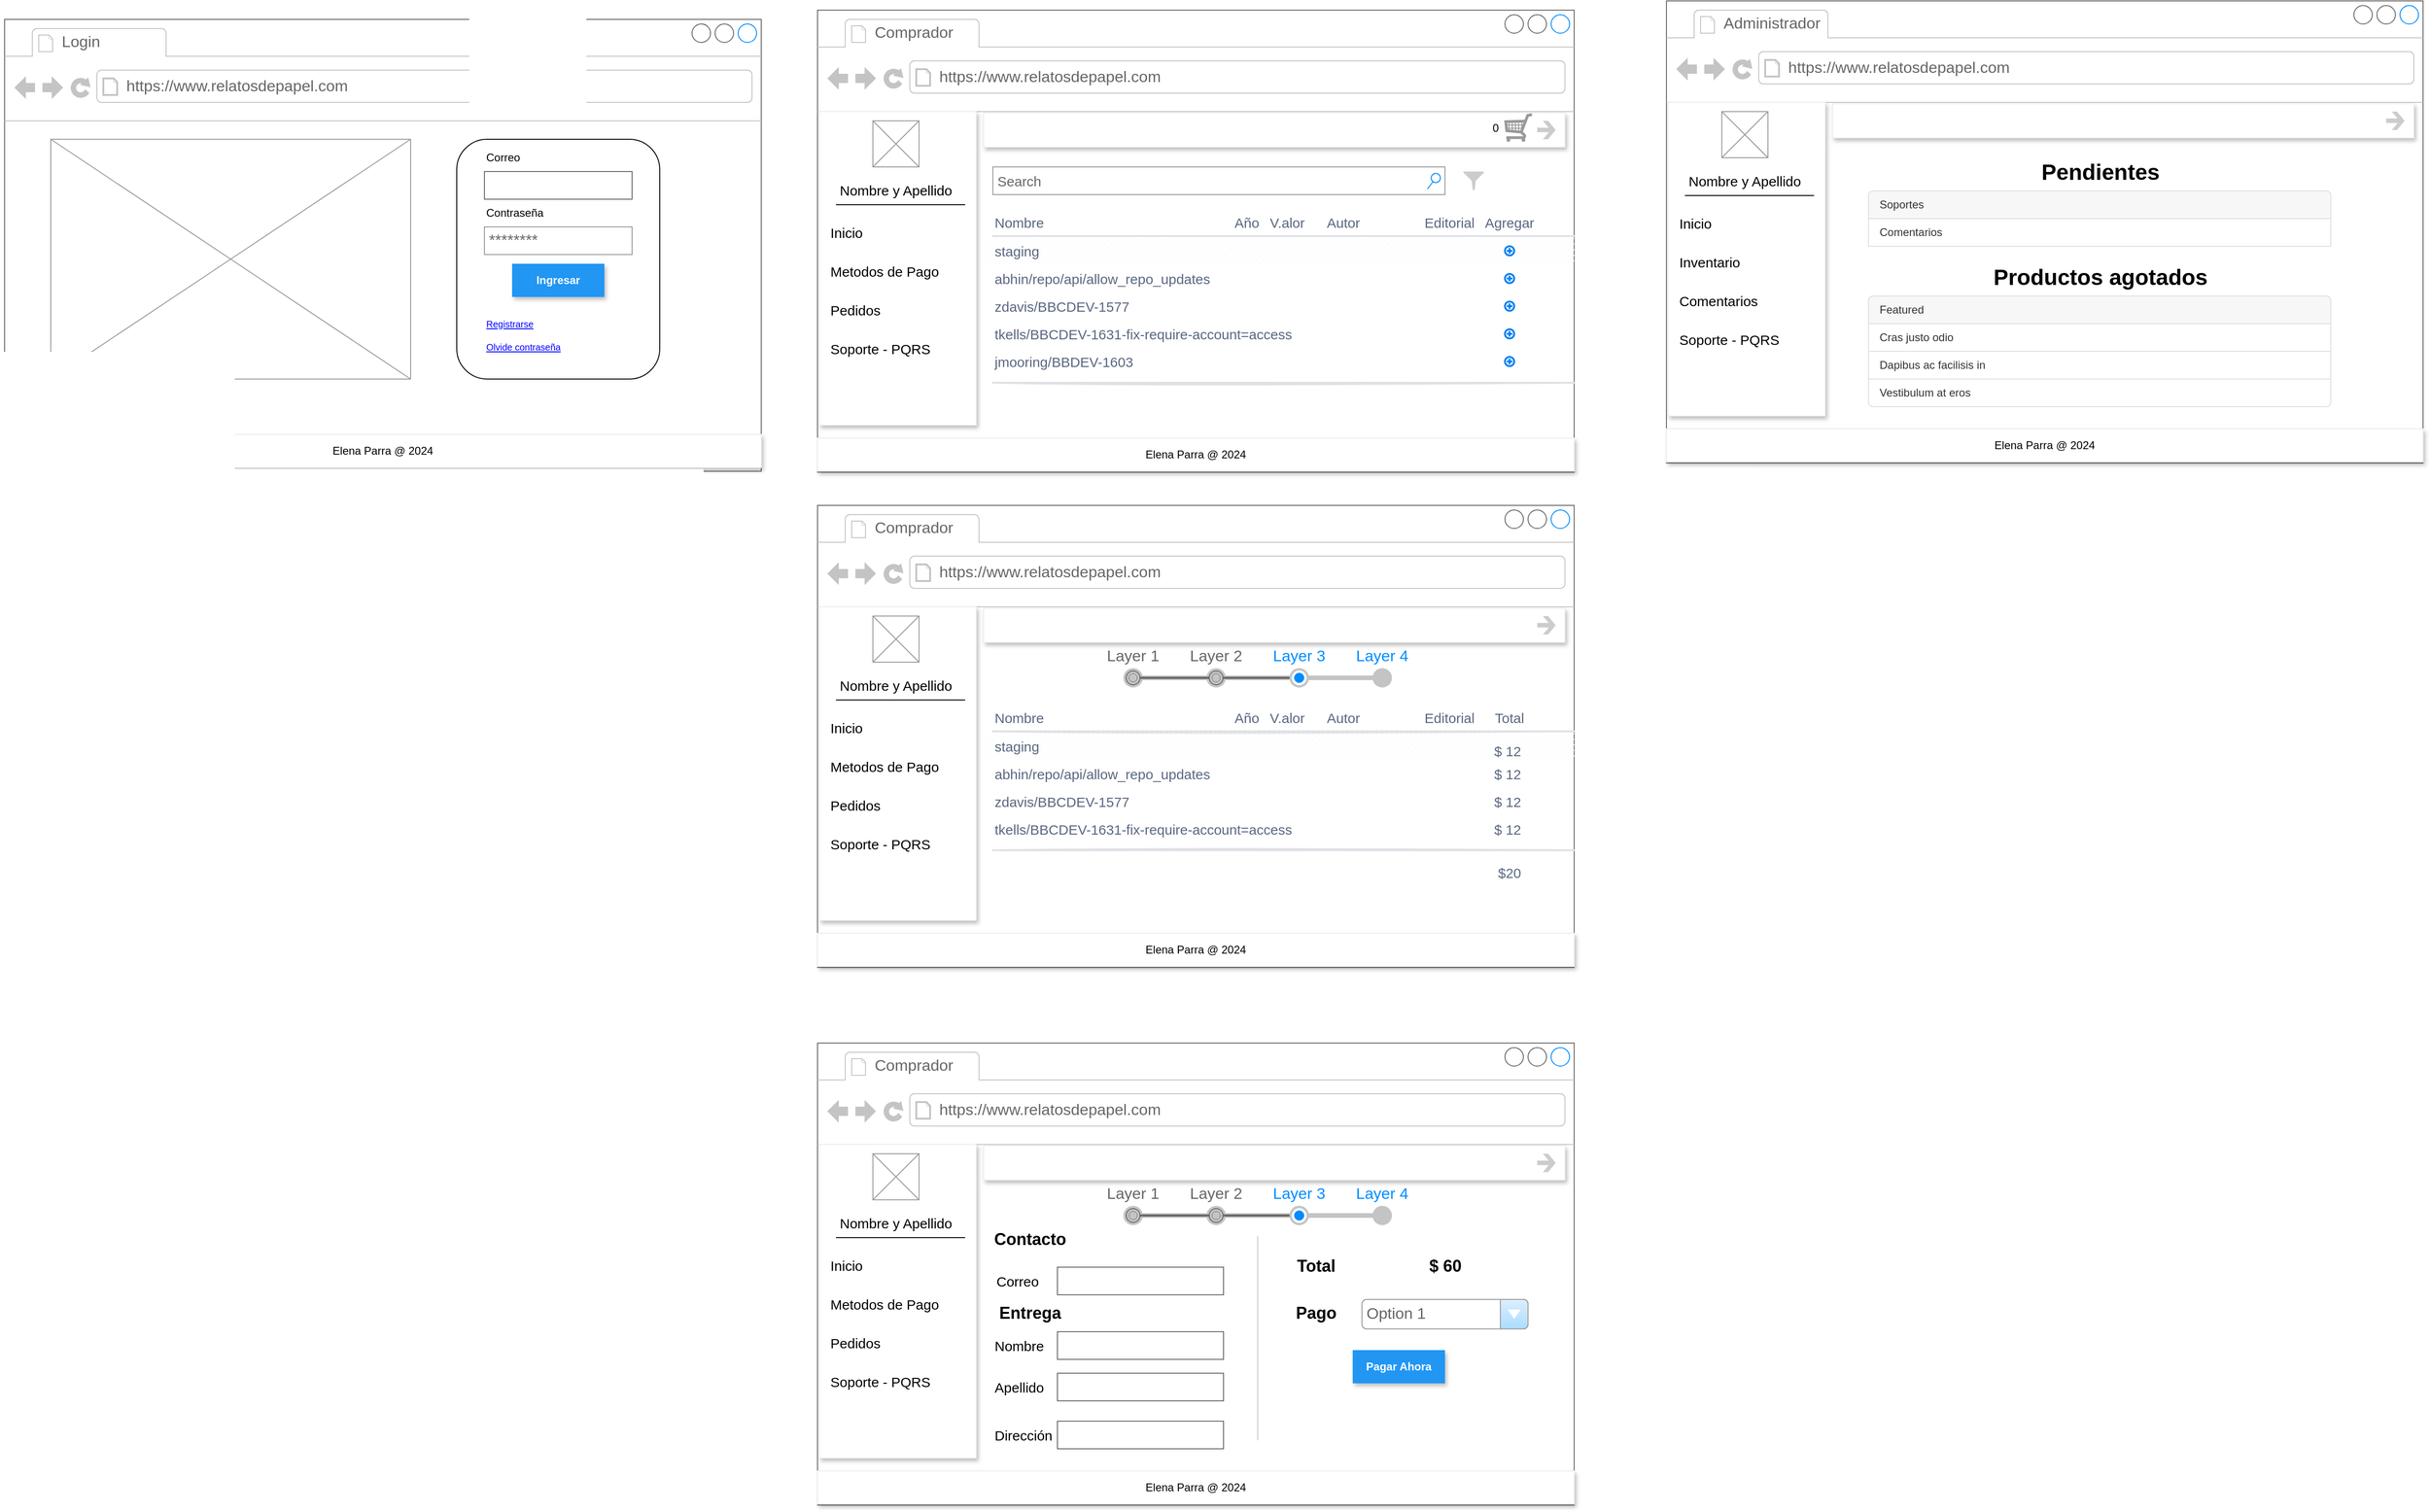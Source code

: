 <mxfile version="24.7.5" pages="4">
  <diagram name="Todo" id="afY5MVA_1OQfXoL5Foca">
    <mxGraphModel dx="3217" dy="2576" grid="1" gridSize="10" guides="1" tooltips="1" connect="1" arrows="1" fold="1" page="1" pageScale="1" pageWidth="827" pageHeight="1169" math="0" shadow="0">
      <root>
        <mxCell id="0" />
        <mxCell id="1" parent="0" />
        <mxCell id="EsmBeB_gdHlYR57R5x12-10" value="" style="strokeWidth=1;shadow=0;dashed=0;align=center;html=1;shape=mxgraph.mockup.containers.browserWindow;rSize=0;strokeColor=#666666;strokeColor2=#008cff;strokeColor3=#c4c4c4;mainText=,;recursiveResize=0;" parent="1" vertex="1">
          <mxGeometry x="-801" y="-50" width="820" height="490" as="geometry" />
        </mxCell>
        <mxCell id="IpeZCd81CELuj7SMMRHW-17" value="" style="rounded=1;whiteSpace=wrap;html=1;" vertex="1" parent="EsmBeB_gdHlYR57R5x12-10">
          <mxGeometry x="490" y="130" width="220" height="260" as="geometry" />
        </mxCell>
        <mxCell id="EsmBeB_gdHlYR57R5x12-11" value="Login" style="strokeWidth=1;shadow=0;dashed=0;align=center;html=1;shape=mxgraph.mockup.containers.anchor;fontSize=17;fontColor=#666666;align=left;whiteSpace=wrap;" parent="EsmBeB_gdHlYR57R5x12-10" vertex="1">
          <mxGeometry x="60" y="12" width="110" height="26" as="geometry" />
        </mxCell>
        <mxCell id="EsmBeB_gdHlYR57R5x12-12" value="https://www.relatosdepapel.com" style="strokeWidth=1;shadow=0;dashed=0;align=center;html=1;shape=mxgraph.mockup.containers.anchor;rSize=0;fontSize=17;fontColor=#666666;align=left;" parent="EsmBeB_gdHlYR57R5x12-10" vertex="1">
          <mxGeometry x="130" y="60" width="250" height="26" as="geometry" />
        </mxCell>
        <mxCell id="IpeZCd81CELuj7SMMRHW-1" value="" style="verticalLabelPosition=bottom;shadow=0;dashed=0;align=center;html=1;verticalAlign=top;strokeWidth=1;shape=mxgraph.mockup.graphics.simpleIcon;strokeColor=#999999;" vertex="1" parent="EsmBeB_gdHlYR57R5x12-10">
          <mxGeometry x="50" y="130" width="390" height="260" as="geometry" />
        </mxCell>
        <mxCell id="IpeZCd81CELuj7SMMRHW-2" value="********" style="strokeWidth=1;shadow=0;dashed=0;align=center;html=1;shape=mxgraph.mockup.forms.pwField;strokeColor=#999999;mainText=;align=left;fontColor=#666666;fontSize=17;spacingLeft=3;" vertex="1" parent="EsmBeB_gdHlYR57R5x12-10">
          <mxGeometry x="520" y="225" width="160" height="30" as="geometry" />
        </mxCell>
        <mxCell id="IpeZCd81CELuj7SMMRHW-3" value="Ingresar" style="whiteSpace=wrap;html=1;dashed=0;align=center;fontSize=12;shape=rect;fillColor=#2196F3;strokeColor=none;fontStyle=1;shadow=1;fontColor=#ffffff;" vertex="1" parent="EsmBeB_gdHlYR57R5x12-10">
          <mxGeometry x="550" y="265" width="100" height="36" as="geometry" />
        </mxCell>
        <mxCell id="IpeZCd81CELuj7SMMRHW-4" value="" style="strokeWidth=1;shadow=0;dashed=0;align=center;html=1;shape=mxgraph.mockup.text.textBox;fontColor=#666666;align=left;fontSize=17;spacingLeft=4;spacingTop=-3;whiteSpace=wrap;strokeColor=#666666;mainText=" vertex="1" parent="EsmBeB_gdHlYR57R5x12-10">
          <mxGeometry x="520" y="165" width="160" height="30" as="geometry" />
        </mxCell>
        <mxCell id="IpeZCd81CELuj7SMMRHW-5" value="Registrarse" style="shape=rectangle;strokeColor=none;fillColor=none;linkText=;fontSize=10;fontColor=#0000ff;fontStyle=4;html=1;align=left;" vertex="1" parent="EsmBeB_gdHlYR57R5x12-10">
          <mxGeometry x="520" y="315" width="150" height="30" as="geometry" />
        </mxCell>
        <mxCell id="IpeZCd81CELuj7SMMRHW-14" value="Olvide contraseña" style="shape=rectangle;strokeColor=none;fillColor=none;linkText=;fontSize=10;fontColor=#0000ff;fontStyle=4;html=1;align=left;" vertex="1" parent="EsmBeB_gdHlYR57R5x12-10">
          <mxGeometry x="520" y="340" width="150" height="30" as="geometry" />
        </mxCell>
        <mxCell id="IpeZCd81CELuj7SMMRHW-15" value="Correo" style="text;html=1;align=left;verticalAlign=middle;whiteSpace=wrap;rounded=0;" vertex="1" parent="EsmBeB_gdHlYR57R5x12-10">
          <mxGeometry x="520" y="135" width="60" height="30" as="geometry" />
        </mxCell>
        <mxCell id="IpeZCd81CELuj7SMMRHW-16" value="Contraseña" style="text;html=1;align=left;verticalAlign=middle;whiteSpace=wrap;rounded=0;" vertex="1" parent="EsmBeB_gdHlYR57R5x12-10">
          <mxGeometry x="520" y="195" width="60" height="30" as="geometry" />
        </mxCell>
        <mxCell id="IpeZCd81CELuj7SMMRHW-344" value="Elena Parra @ 2024" style="swimlane;shape=rect;strokeColor=#EEEEEE;fillColor=#ffffff;fontColor=#000000;fontStyle=0;childLayout=stackLayout;horizontal=1;startSize=0;horizontalStack=0;resizeParent=1;resizeParentMax=0;resizeLast=0;collapsible=0;marginBottom=0;whiteSpace=wrap;html=1;shadow=1;" vertex="1" parent="EsmBeB_gdHlYR57R5x12-10">
          <mxGeometry y="450" width="820" height="36" as="geometry" />
        </mxCell>
        <mxCell id="IpeZCd81CELuj7SMMRHW-18" value="" style="strokeWidth=1;shadow=0;dashed=0;align=center;html=1;shape=mxgraph.mockup.containers.browserWindow;rSize=0;strokeColor=#666666;strokeColor2=#008cff;strokeColor3=#c4c4c4;mainText=,;recursiveResize=0;" vertex="1" parent="1">
          <mxGeometry x="80" y="-60" width="820" height="501" as="geometry" />
        </mxCell>
        <mxCell id="IpeZCd81CELuj7SMMRHW-74" value="" style="swimlane;shape=rect;strokeColor=#EEEEEE;fillColor=#ffffff;fontColor=#000000;fontStyle=0;childLayout=stackLayout;horizontal=1;startSize=0;horizontalStack=0;resizeParent=1;resizeParentMax=0;resizeLast=0;collapsible=0;marginBottom=0;whiteSpace=wrap;html=1;shadow=1;" vertex="1" parent="IpeZCd81CELuj7SMMRHW-18">
          <mxGeometry x="180" y="111.5" width="630" height="37" as="geometry" />
        </mxCell>
        <mxCell id="IpeZCd81CELuj7SMMRHW-19" value="Comprador" style="strokeWidth=1;shadow=0;dashed=0;align=center;html=1;shape=mxgraph.mockup.containers.anchor;fontSize=17;fontColor=#666666;align=left;whiteSpace=wrap;" vertex="1" parent="IpeZCd81CELuj7SMMRHW-18">
          <mxGeometry x="60" y="12" width="110" height="26" as="geometry" />
        </mxCell>
        <mxCell id="IpeZCd81CELuj7SMMRHW-20" value="https://www.relatosdepapel.com" style="strokeWidth=1;shadow=0;dashed=0;align=center;html=1;shape=mxgraph.mockup.containers.anchor;rSize=0;fontSize=17;fontColor=#666666;align=left;" vertex="1" parent="IpeZCd81CELuj7SMMRHW-18">
          <mxGeometry x="130" y="60" width="250" height="26" as="geometry" />
        </mxCell>
        <mxCell id="IpeZCd81CELuj7SMMRHW-36" value="" style="swimlane;shape=rect;strokeColor=#EEEEEE;fillColor=#ffffff;fontColor=#000000;fontStyle=0;childLayout=stackLayout;horizontal=1;startSize=0;horizontalStack=0;resizeParent=1;resizeParentMax=0;resizeLast=0;collapsible=0;marginBottom=0;whiteSpace=wrap;html=1;shadow=1;" vertex="1" parent="IpeZCd81CELuj7SMMRHW-18">
          <mxGeometry x="2" y="110" width="170" height="340" as="geometry" />
        </mxCell>
        <mxCell id="IpeZCd81CELuj7SMMRHW-41" value="" style="verticalLabelPosition=bottom;shadow=0;dashed=0;align=center;html=1;verticalAlign=top;strokeWidth=1;shape=mxgraph.mockup.graphics.simpleIcon;strokeColor=#999999;" vertex="1" parent="IpeZCd81CELuj7SMMRHW-18">
          <mxGeometry x="60" y="120" width="50" height="50" as="geometry" />
        </mxCell>
        <mxCell id="IpeZCd81CELuj7SMMRHW-40" value="Soporte - PQRS" style="text;strokeColor=none;align=left;verticalAlign=middle;spacingLeft=12;spacingRight=10;overflow=hidden;points=[[0,0.5],[1,0.5]];portConstraint=eastwest;rotatable=0;whiteSpace=wrap;html=1;shape=mxgraph.bootstrap.topButton;rSize=3;fillColor=none;fontSize=15;fontColor=inherit;" vertex="1" parent="IpeZCd81CELuj7SMMRHW-18">
          <mxGeometry y="346" width="170" height="42" as="geometry" />
        </mxCell>
        <mxCell id="IpeZCd81CELuj7SMMRHW-39" value="Pedidos" style="text;strokeColor=none;align=left;verticalAlign=middle;spacingLeft=12;spacingRight=10;overflow=hidden;points=[[0,0.5],[1,0.5]];portConstraint=eastwest;rotatable=0;whiteSpace=wrap;html=1;shape=mxgraph.bootstrap.topButton;rSize=3;fillColor=none;fontSize=15;fontColor=inherit;" vertex="1" parent="IpeZCd81CELuj7SMMRHW-18">
          <mxGeometry y="304" width="170" height="42" as="geometry" />
        </mxCell>
        <mxCell id="IpeZCd81CELuj7SMMRHW-38" value="Metodos de Pago" style="text;strokeColor=none;align=left;verticalAlign=middle;spacingLeft=12;spacingRight=10;overflow=hidden;points=[[0,0.5],[1,0.5]];portConstraint=eastwest;rotatable=0;whiteSpace=wrap;html=1;shape=mxgraph.bootstrap.topButton;rSize=3;fillColor=none;fontSize=15;fontColor=inherit;" vertex="1" parent="IpeZCd81CELuj7SMMRHW-18">
          <mxGeometry y="262" width="170" height="42" as="geometry" />
        </mxCell>
        <mxCell id="IpeZCd81CELuj7SMMRHW-37" value="Inicio" style="text;strokeColor=none;align=left;verticalAlign=middle;spacingLeft=12;spacingRight=10;overflow=hidden;points=[[0,0.5],[1,0.5]];portConstraint=eastwest;rotatable=0;whiteSpace=wrap;html=1;shape=mxgraph.bootstrap.topButton;rSize=3;fillColor=none;fontSize=15;fontColor=inherit;" vertex="1" parent="IpeZCd81CELuj7SMMRHW-18">
          <mxGeometry y="220" width="170" height="42" as="geometry" />
        </mxCell>
        <mxCell id="IpeZCd81CELuj7SMMRHW-54" value="Nombre y Apellido" style="text;html=1;align=center;verticalAlign=middle;whiteSpace=wrap;rounded=0;fontSize=15;" vertex="1" parent="IpeZCd81CELuj7SMMRHW-18">
          <mxGeometry y="180" width="170" height="30" as="geometry" />
        </mxCell>
        <mxCell id="IpeZCd81CELuj7SMMRHW-55" value="" style="verticalLabelPosition=bottom;shadow=0;dashed=0;align=center;html=1;verticalAlign=top;strokeWidth=1;shape=mxgraph.mockup.misc.shoppingCart;strokeColor=#999999;" vertex="1" parent="IpeZCd81CELuj7SMMRHW-18">
          <mxGeometry x="745" y="112.5" width="30" height="30" as="geometry" />
        </mxCell>
        <mxCell id="IpeZCd81CELuj7SMMRHW-56" value="0" style="text;html=1;align=center;verticalAlign=middle;whiteSpace=wrap;rounded=0;" vertex="1" parent="IpeZCd81CELuj7SMMRHW-18">
          <mxGeometry x="725" y="112.5" width="20" height="30" as="geometry" />
        </mxCell>
        <mxCell id="IpeZCd81CELuj7SMMRHW-57" value="Search" style="strokeWidth=1;shadow=0;dashed=0;align=center;html=1;shape=mxgraph.mockup.forms.searchBox;strokeColor=#999999;mainText=;strokeColor2=#008cff;fontColor=#666666;fontSize=15;align=left;spacingLeft=3;whiteSpace=wrap;" vertex="1" parent="IpeZCd81CELuj7SMMRHW-18">
          <mxGeometry x="190" y="170" width="490" height="30" as="geometry" />
        </mxCell>
        <mxCell id="IpeZCd81CELuj7SMMRHW-75" value="" style="sketch=0;aspect=fixed;pointerEvents=1;shadow=0;dashed=0;html=1;strokeColor=none;labelPosition=center;verticalLabelPosition=bottom;verticalAlign=top;align=center;fillColor=#CCCCCC;shape=mxgraph.mscae.enterprise.filter;fontColor=#ABABAB;" vertex="1" parent="IpeZCd81CELuj7SMMRHW-18">
          <mxGeometry x="700" y="175" width="22.22" height="20" as="geometry" />
        </mxCell>
        <mxCell id="IpeZCd81CELuj7SMMRHW-76" value="Nombre" style="html=1;fillColor=none;strokeColor=none;fontSize=15;align=left;fontColor=#596780;whiteSpace=wrap;sketch=1;hachureGap=4;pointerEvents=0;fontFamily=Helvetica;" vertex="1" parent="IpeZCd81CELuj7SMMRHW-18">
          <mxGeometry x="190" y="220" width="150" height="20" as="geometry" />
        </mxCell>
        <mxCell id="IpeZCd81CELuj7SMMRHW-77" value="Año" style="html=1;fillColor=none;strokeColor=none;fontSize=15;align=left;fontColor=#596780;whiteSpace=wrap;sketch=1;hachureGap=4;pointerEvents=0;fontFamily=Helvetica;" vertex="1" parent="IpeZCd81CELuj7SMMRHW-18">
          <mxGeometry x="450" y="220" width="40" height="20" as="geometry" />
        </mxCell>
        <mxCell id="IpeZCd81CELuj7SMMRHW-78" value="V.alor" style="html=1;fillColor=none;strokeColor=none;fontSize=15;align=right;fontColor=#596780;whiteSpace=wrap;sketch=1;hachureGap=4;pointerEvents=0;fontFamily=Helvetica;" vertex="1" parent="IpeZCd81CELuj7SMMRHW-18">
          <mxGeometry x="490" y="220" width="40" height="20" as="geometry" />
        </mxCell>
        <mxCell id="IpeZCd81CELuj7SMMRHW-79" value="Autor" style="html=1;fillColor=none;strokeColor=none;fontSize=15;align=left;fontColor=#596780;whiteSpace=wrap;sketch=1;hachureGap=4;pointerEvents=0;fontFamily=Helvetica;" vertex="1" parent="IpeZCd81CELuj7SMMRHW-18">
          <mxGeometry x="550" y="220" width="90" height="20" as="geometry" />
        </mxCell>
        <mxCell id="IpeZCd81CELuj7SMMRHW-80" value="Editorial" style="html=1;fillColor=none;strokeColor=none;fontSize=15;align=center;fontColor=#596780;whiteSpace=wrap;sketch=1;hachureGap=4;pointerEvents=0;fontFamily=Helvetica;" vertex="1" parent="IpeZCd81CELuj7SMMRHW-18">
          <mxGeometry x="640" y="220" width="90" height="20" as="geometry" />
        </mxCell>
        <mxCell id="IpeZCd81CELuj7SMMRHW-81" value="Agregar" style="html=1;fillColor=none;strokeColor=none;fontSize=15;align=center;fontColor=#596780;whiteSpace=wrap;sketch=1;hachureGap=4;pointerEvents=0;fontFamily=Helvetica;" vertex="1" parent="IpeZCd81CELuj7SMMRHW-18">
          <mxGeometry x="730" y="220" width="40" height="20" as="geometry" />
        </mxCell>
        <mxCell id="IpeZCd81CELuj7SMMRHW-82" value="" style="shape=line;strokeWidth=2;html=1;strokeColor=#DFE1E5;resizeWidth=1;sketch=1;hachureGap=4;pointerEvents=0;fontFamily=Architects Daughter;fontSource=https%3A%2F%2Ffonts.googleapis.com%2Fcss%3Ffamily%3DArchitects%2BDaughter;fontSize=20;" vertex="1" parent="IpeZCd81CELuj7SMMRHW-18">
          <mxGeometry x="190" y="240" width="630" height="10" as="geometry" />
        </mxCell>
        <mxCell id="IpeZCd81CELuj7SMMRHW-83" value="" style="strokeColor=none;fillColor=#FAFBFC;html=1;sketch=1;hachureGap=4;pointerEvents=0;fontFamily=Architects Daughter;fontSource=https%3A%2F%2Ffonts.googleapis.com%2Fcss%3Ffamily%3DArchitects%2BDaughter;fontSize=20;" vertex="1" parent="IpeZCd81CELuj7SMMRHW-18">
          <mxGeometry x="180" y="246" width="640" height="30" as="geometry" />
        </mxCell>
        <mxCell id="IpeZCd81CELuj7SMMRHW-84" value="staging" style="strokeColor=none;fillColor=none;fontSize=15;fontColor=#596780;align=left;html=1;sketch=1;hachureGap=4;pointerEvents=0;fontFamily=Helvetica;" vertex="1" parent="IpeZCd81CELuj7SMMRHW-18">
          <mxGeometry x="190" y="251" width="50" height="20" as="geometry" />
        </mxCell>
        <mxCell id="IpeZCd81CELuj7SMMRHW-92" value="abhin/repo/api/allow_repo_updates" style="strokeColor=none;fillColor=none;fontSize=15;fontColor=#596780;align=left;html=1;sketch=1;hachureGap=4;pointerEvents=0;fontFamily=Helvetica;" vertex="1" parent="IpeZCd81CELuj7SMMRHW-18">
          <mxGeometry x="190" y="281" width="240" height="20" as="geometry" />
        </mxCell>
        <mxCell id="IpeZCd81CELuj7SMMRHW-100" value="zdavis/BBCDEV-1577" style="strokeColor=none;fillColor=none;fontSize=15;fontColor=#596780;align=left;html=1;sketch=1;hachureGap=4;pointerEvents=0;fontFamily=Helvetica;" vertex="1" parent="IpeZCd81CELuj7SMMRHW-18">
          <mxGeometry x="190" y="311" width="240" height="20" as="geometry" />
        </mxCell>
        <mxCell id="IpeZCd81CELuj7SMMRHW-108" value="tkells/BBCDEV-1631-fix-require-account=access" style="strokeColor=none;fillColor=none;fontSize=15;fontColor=#596780;align=left;html=1;sketch=1;hachureGap=4;pointerEvents=0;fontFamily=Helvetica;" vertex="1" parent="IpeZCd81CELuj7SMMRHW-18">
          <mxGeometry x="190" y="341" width="240" height="20" as="geometry" />
        </mxCell>
        <mxCell id="IpeZCd81CELuj7SMMRHW-116" value="jmooring/BBDEV-1603" style="strokeColor=none;fillColor=none;fontSize=15;fontColor=#596780;align=left;html=1;sketch=1;hachureGap=4;pointerEvents=0;fontFamily=Helvetica;" vertex="1" parent="IpeZCd81CELuj7SMMRHW-18">
          <mxGeometry x="190" y="371" width="240" height="20" as="geometry" />
        </mxCell>
        <mxCell id="IpeZCd81CELuj7SMMRHW-124" value="" style="shape=line;strokeWidth=2;html=1;strokeColor=#DFE1E5;resizeWidth=1;sketch=1;hachureGap=4;pointerEvents=0;fontFamily=Architects Daughter;fontSource=https%3A%2F%2Ffonts.googleapis.com%2Fcss%3Ffamily%3DArchitects%2BDaughter;fontSize=20;" vertex="1" parent="IpeZCd81CELuj7SMMRHW-18">
          <mxGeometry x="190" y="399" width="630" height="10" as="geometry" />
        </mxCell>
        <mxCell id="IpeZCd81CELuj7SMMRHW-132" value="" style="html=1;verticalLabelPosition=bottom;align=center;labelBackgroundColor=#ffffff;verticalAlign=top;strokeWidth=2;strokeColor=#0080F0;shadow=0;dashed=0;shape=mxgraph.ios7.icons.add;" vertex="1" parent="IpeZCd81CELuj7SMMRHW-18">
          <mxGeometry x="745" y="256" width="10" height="10" as="geometry" />
        </mxCell>
        <mxCell id="IpeZCd81CELuj7SMMRHW-166" value="" style="html=1;verticalLabelPosition=bottom;align=center;labelBackgroundColor=#ffffff;verticalAlign=top;strokeWidth=2;strokeColor=#0080F0;shadow=0;dashed=0;shape=mxgraph.ios7.icons.add;" vertex="1" parent="IpeZCd81CELuj7SMMRHW-18">
          <mxGeometry x="745" y="286" width="10" height="10" as="geometry" />
        </mxCell>
        <mxCell id="IpeZCd81CELuj7SMMRHW-167" value="" style="html=1;verticalLabelPosition=bottom;align=center;labelBackgroundColor=#ffffff;verticalAlign=top;strokeWidth=2;strokeColor=#0080F0;shadow=0;dashed=0;shape=mxgraph.ios7.icons.add;" vertex="1" parent="IpeZCd81CELuj7SMMRHW-18">
          <mxGeometry x="745" y="316" width="10" height="10" as="geometry" />
        </mxCell>
        <mxCell id="IpeZCd81CELuj7SMMRHW-168" value="" style="html=1;verticalLabelPosition=bottom;align=center;labelBackgroundColor=#ffffff;verticalAlign=top;strokeWidth=2;strokeColor=#0080F0;shadow=0;dashed=0;shape=mxgraph.ios7.icons.add;" vertex="1" parent="IpeZCd81CELuj7SMMRHW-18">
          <mxGeometry x="745" y="346" width="10" height="10" as="geometry" />
        </mxCell>
        <mxCell id="IpeZCd81CELuj7SMMRHW-169" value="" style="html=1;verticalLabelPosition=bottom;align=center;labelBackgroundColor=#ffffff;verticalAlign=top;strokeWidth=2;strokeColor=#0080F0;shadow=0;dashed=0;shape=mxgraph.ios7.icons.add;" vertex="1" parent="IpeZCd81CELuj7SMMRHW-18">
          <mxGeometry x="745" y="376" width="10" height="10" as="geometry" />
        </mxCell>
        <mxCell id="IpeZCd81CELuj7SMMRHW-170" value="" style="shape=mxgraph.signs.travel.arrow_east;html=1;pointerEvents=1;fillColor=#CCCCCC;strokeColor=none;verticalLabelPosition=bottom;verticalAlign=top;align=center;sketch=0;" vertex="1" parent="IpeZCd81CELuj7SMMRHW-18">
          <mxGeometry x="780" y="120" width="20" height="20" as="geometry" />
        </mxCell>
        <mxCell id="IpeZCd81CELuj7SMMRHW-173" value="" style="endArrow=none;html=1;rounded=0;" edge="1" parent="IpeZCd81CELuj7SMMRHW-18">
          <mxGeometry width="50" height="50" relative="1" as="geometry">
            <mxPoint x="20" y="211" as="sourcePoint" />
            <mxPoint x="160" y="211" as="targetPoint" />
          </mxGeometry>
        </mxCell>
        <mxCell id="IpeZCd81CELuj7SMMRHW-174" value="Elena Parra @ 2024" style="swimlane;shape=rect;strokeColor=#EEEEEE;fillColor=#ffffff;fontColor=#000000;fontStyle=0;childLayout=stackLayout;horizontal=1;startSize=0;horizontalStack=0;resizeParent=1;resizeParentMax=0;resizeLast=0;collapsible=0;marginBottom=0;whiteSpace=wrap;html=1;shadow=1;" vertex="1" parent="IpeZCd81CELuj7SMMRHW-18">
          <mxGeometry y="464" width="820" height="36" as="geometry" />
        </mxCell>
        <mxCell id="IpeZCd81CELuj7SMMRHW-176" value="" style="strokeWidth=1;shadow=0;dashed=0;align=center;html=1;shape=mxgraph.mockup.containers.browserWindow;rSize=0;strokeColor=#666666;strokeColor2=#008cff;strokeColor3=#c4c4c4;mainText=,;recursiveResize=0;" vertex="1" parent="1">
          <mxGeometry x="1000" y="-70" width="820" height="501" as="geometry" />
        </mxCell>
        <mxCell id="IpeZCd81CELuj7SMMRHW-177" value="" style="swimlane;shape=rect;strokeColor=#EEEEEE;fillColor=#ffffff;fontColor=#000000;fontStyle=0;childLayout=stackLayout;horizontal=1;startSize=0;horizontalStack=0;resizeParent=1;resizeParentMax=0;resizeLast=0;collapsible=0;marginBottom=0;whiteSpace=wrap;html=1;shadow=1;" vertex="1" parent="IpeZCd81CELuj7SMMRHW-176">
          <mxGeometry x="180" y="111.5" width="630" height="37" as="geometry" />
        </mxCell>
        <mxCell id="IpeZCd81CELuj7SMMRHW-178" value="Administrador" style="strokeWidth=1;shadow=0;dashed=0;align=center;html=1;shape=mxgraph.mockup.containers.anchor;fontSize=17;fontColor=#666666;align=left;whiteSpace=wrap;" vertex="1" parent="IpeZCd81CELuj7SMMRHW-176">
          <mxGeometry x="60" y="12" width="110" height="26" as="geometry" />
        </mxCell>
        <mxCell id="IpeZCd81CELuj7SMMRHW-179" value="https://www.relatosdepapel.com" style="strokeWidth=1;shadow=0;dashed=0;align=center;html=1;shape=mxgraph.mockup.containers.anchor;rSize=0;fontSize=17;fontColor=#666666;align=left;" vertex="1" parent="IpeZCd81CELuj7SMMRHW-176">
          <mxGeometry x="130" y="60" width="250" height="26" as="geometry" />
        </mxCell>
        <mxCell id="IpeZCd81CELuj7SMMRHW-180" value="" style="swimlane;shape=rect;strokeColor=#EEEEEE;fillColor=#ffffff;fontColor=#000000;fontStyle=0;childLayout=stackLayout;horizontal=1;startSize=0;horizontalStack=0;resizeParent=1;resizeParentMax=0;resizeLast=0;collapsible=0;marginBottom=0;whiteSpace=wrap;html=1;shadow=1;" vertex="1" parent="IpeZCd81CELuj7SMMRHW-176">
          <mxGeometry x="2" y="110" width="170" height="340" as="geometry" />
        </mxCell>
        <mxCell id="IpeZCd81CELuj7SMMRHW-181" value="" style="verticalLabelPosition=bottom;shadow=0;dashed=0;align=center;html=1;verticalAlign=top;strokeWidth=1;shape=mxgraph.mockup.graphics.simpleIcon;strokeColor=#999999;" vertex="1" parent="IpeZCd81CELuj7SMMRHW-176">
          <mxGeometry x="60" y="120" width="50" height="50" as="geometry" />
        </mxCell>
        <mxCell id="IpeZCd81CELuj7SMMRHW-182" value="Soporte - PQRS" style="text;strokeColor=none;align=left;verticalAlign=middle;spacingLeft=12;spacingRight=10;overflow=hidden;points=[[0,0.5],[1,0.5]];portConstraint=eastwest;rotatable=0;whiteSpace=wrap;html=1;shape=mxgraph.bootstrap.topButton;rSize=3;fillColor=none;fontSize=15;fontColor=inherit;" vertex="1" parent="IpeZCd81CELuj7SMMRHW-176">
          <mxGeometry y="346" width="170" height="42" as="geometry" />
        </mxCell>
        <mxCell id="IpeZCd81CELuj7SMMRHW-183" value="Comentarios" style="text;strokeColor=none;align=left;verticalAlign=middle;spacingLeft=12;spacingRight=10;overflow=hidden;points=[[0,0.5],[1,0.5]];portConstraint=eastwest;rotatable=0;whiteSpace=wrap;html=1;shape=mxgraph.bootstrap.topButton;rSize=3;fillColor=none;fontSize=15;fontColor=inherit;" vertex="1" parent="IpeZCd81CELuj7SMMRHW-176">
          <mxGeometry y="304" width="170" height="42" as="geometry" />
        </mxCell>
        <mxCell id="IpeZCd81CELuj7SMMRHW-184" value="Inventario" style="text;strokeColor=none;align=left;verticalAlign=middle;spacingLeft=12;spacingRight=10;overflow=hidden;points=[[0,0.5],[1,0.5]];portConstraint=eastwest;rotatable=0;whiteSpace=wrap;html=1;shape=mxgraph.bootstrap.topButton;rSize=3;fillColor=none;fontSize=15;fontColor=inherit;" vertex="1" parent="IpeZCd81CELuj7SMMRHW-176">
          <mxGeometry y="262" width="170" height="42" as="geometry" />
        </mxCell>
        <mxCell id="IpeZCd81CELuj7SMMRHW-185" value="Inicio" style="text;strokeColor=none;align=left;verticalAlign=middle;spacingLeft=12;spacingRight=10;overflow=hidden;points=[[0,0.5],[1,0.5]];portConstraint=eastwest;rotatable=0;whiteSpace=wrap;html=1;shape=mxgraph.bootstrap.topButton;rSize=3;fillColor=none;fontSize=15;fontColor=inherit;" vertex="1" parent="IpeZCd81CELuj7SMMRHW-176">
          <mxGeometry y="220" width="170" height="42" as="geometry" />
        </mxCell>
        <mxCell id="IpeZCd81CELuj7SMMRHW-186" value="Nombre y Apellido" style="text;html=1;align=center;verticalAlign=middle;whiteSpace=wrap;rounded=0;fontSize=15;" vertex="1" parent="IpeZCd81CELuj7SMMRHW-176">
          <mxGeometry y="180" width="170" height="30" as="geometry" />
        </mxCell>
        <mxCell id="IpeZCd81CELuj7SMMRHW-210" value="" style="shape=mxgraph.signs.travel.arrow_east;html=1;pointerEvents=1;fillColor=#CCCCCC;strokeColor=none;verticalLabelPosition=bottom;verticalAlign=top;align=center;sketch=0;" vertex="1" parent="IpeZCd81CELuj7SMMRHW-176">
          <mxGeometry x="780" y="120" width="20" height="20" as="geometry" />
        </mxCell>
        <mxCell id="IpeZCd81CELuj7SMMRHW-211" value="" style="endArrow=none;html=1;rounded=0;" edge="1" parent="IpeZCd81CELuj7SMMRHW-176">
          <mxGeometry width="50" height="50" relative="1" as="geometry">
            <mxPoint x="20" y="211" as="sourcePoint" />
            <mxPoint x="160" y="211" as="targetPoint" />
          </mxGeometry>
        </mxCell>
        <mxCell id="IpeZCd81CELuj7SMMRHW-212" value="Elena Parra @ 2024" style="swimlane;shape=rect;strokeColor=#EEEEEE;fillColor=#ffffff;fontColor=#000000;fontStyle=0;childLayout=stackLayout;horizontal=1;startSize=0;horizontalStack=0;resizeParent=1;resizeParentMax=0;resizeLast=0;collapsible=0;marginBottom=0;whiteSpace=wrap;html=1;shadow=1;" vertex="1" parent="IpeZCd81CELuj7SMMRHW-176">
          <mxGeometry y="464" width="820" height="36" as="geometry" />
        </mxCell>
        <mxCell id="IpeZCd81CELuj7SMMRHW-222" value="" style="swimlane;fontStyle=0;childLayout=stackLayout;horizontal=1;startSize=0;horizontalStack=0;resizeParent=1;resizeParentMax=0;resizeLast=0;collapsible=0;marginBottom=0;whiteSpace=wrap;html=1;strokeColor=none;fillColor=none;" vertex="1" parent="IpeZCd81CELuj7SMMRHW-176">
          <mxGeometry x="219" y="206" width="501" height="60" as="geometry" />
        </mxCell>
        <mxCell id="IpeZCd81CELuj7SMMRHW-223" value="Soportes" style="text;strokeColor=#DFDFDF;fillColor=#F7F7F7;align=left;verticalAlign=middle;spacingLeft=10;spacingRight=10;overflow=hidden;points=[[0,0.5],[1,0.5]];portConstraint=eastwest;rotatable=0;whiteSpace=wrap;html=1;shape=mxgraph.bootstrap.topButton;rSize=5;fontColor=#333333;" vertex="1" parent="IpeZCd81CELuj7SMMRHW-222">
          <mxGeometry width="501" height="30" as="geometry" />
        </mxCell>
        <mxCell id="IpeZCd81CELuj7SMMRHW-224" value="Comentarios" style="text;strokeColor=#DFDFDF;fillColor=#FFFFFF;align=left;verticalAlign=middle;spacingLeft=10;spacingRight=10;overflow=hidden;points=[[0,0.5],[1,0.5]];portConstraint=eastwest;rotatable=0;whiteSpace=wrap;html=1;rSize=5;fontColor=#333333;" vertex="1" parent="IpeZCd81CELuj7SMMRHW-222">
          <mxGeometry y="30" width="501" height="30" as="geometry" />
        </mxCell>
        <mxCell id="IpeZCd81CELuj7SMMRHW-227" value="" style="swimlane;fontStyle=0;childLayout=stackLayout;horizontal=1;startSize=0;horizontalStack=0;resizeParent=1;resizeParentMax=0;resizeLast=0;collapsible=0;marginBottom=0;whiteSpace=wrap;html=1;strokeColor=none;fillColor=none;" vertex="1" parent="IpeZCd81CELuj7SMMRHW-176">
          <mxGeometry x="219" y="320" width="501" height="120" as="geometry" />
        </mxCell>
        <mxCell id="IpeZCd81CELuj7SMMRHW-228" value="Featured" style="text;strokeColor=#DFDFDF;fillColor=#F7F7F7;align=left;verticalAlign=middle;spacingLeft=10;spacingRight=10;overflow=hidden;points=[[0,0.5],[1,0.5]];portConstraint=eastwest;rotatable=0;whiteSpace=wrap;html=1;shape=mxgraph.bootstrap.topButton;rSize=5;fontColor=#333333;" vertex="1" parent="IpeZCd81CELuj7SMMRHW-227">
          <mxGeometry width="501" height="30" as="geometry" />
        </mxCell>
        <mxCell id="IpeZCd81CELuj7SMMRHW-229" value="Cras justo odio" style="text;strokeColor=#DFDFDF;fillColor=#FFFFFF;align=left;verticalAlign=middle;spacingLeft=10;spacingRight=10;overflow=hidden;points=[[0,0.5],[1,0.5]];portConstraint=eastwest;rotatable=0;whiteSpace=wrap;html=1;rSize=5;fontColor=#333333;" vertex="1" parent="IpeZCd81CELuj7SMMRHW-227">
          <mxGeometry y="30" width="501" height="30" as="geometry" />
        </mxCell>
        <mxCell id="IpeZCd81CELuj7SMMRHW-230" value="Dapibus ac facilisis in" style="text;strokeColor=#DFDFDF;fillColor=#FFFFFF;align=left;verticalAlign=middle;spacingLeft=10;spacingRight=10;overflow=hidden;points=[[0,0.5],[1,0.5]];portConstraint=eastwest;rotatable=0;whiteSpace=wrap;html=1;rSize=5;fontColor=#333333;" vertex="1" parent="IpeZCd81CELuj7SMMRHW-227">
          <mxGeometry y="60" width="501" height="30" as="geometry" />
        </mxCell>
        <mxCell id="IpeZCd81CELuj7SMMRHW-231" value="Vestibulum at eros" style="text;strokeColor=#DFDFDF;fillColor=#FFFFFF;align=left;verticalAlign=middle;spacingLeft=10;spacingRight=10;overflow=hidden;points=[[0,0.5],[1,0.5]];portConstraint=eastwest;rotatable=0;whiteSpace=wrap;html=1;shape=mxgraph.bootstrap.bottomButton;rSize=5;fontColor=#333333;" vertex="1" parent="IpeZCd81CELuj7SMMRHW-227">
          <mxGeometry y="90" width="501" height="30" as="geometry" />
        </mxCell>
        <mxCell id="IpeZCd81CELuj7SMMRHW-232" value="Pendientes" style="text;strokeColor=none;fillColor=none;html=1;fontSize=24;fontStyle=1;verticalAlign=middle;align=center;" vertex="1" parent="IpeZCd81CELuj7SMMRHW-176">
          <mxGeometry x="220" y="166" width="500" height="40" as="geometry" />
        </mxCell>
        <mxCell id="IpeZCd81CELuj7SMMRHW-233" value="Productos agotados" style="text;strokeColor=none;fillColor=none;html=1;fontSize=24;fontStyle=1;verticalAlign=middle;align=center;" vertex="1" parent="IpeZCd81CELuj7SMMRHW-176">
          <mxGeometry x="220" y="280" width="500" height="40" as="geometry" />
        </mxCell>
        <mxCell id="IpeZCd81CELuj7SMMRHW-234" value="" style="strokeWidth=1;shadow=0;dashed=0;align=center;html=1;shape=mxgraph.mockup.containers.browserWindow;rSize=0;strokeColor=#666666;strokeColor2=#008cff;strokeColor3=#c4c4c4;mainText=,;recursiveResize=0;" vertex="1" parent="1">
          <mxGeometry x="80" y="477" width="820" height="501" as="geometry" />
        </mxCell>
        <mxCell id="IpeZCd81CELuj7SMMRHW-235" value="" style="swimlane;shape=rect;strokeColor=#EEEEEE;fillColor=#ffffff;fontColor=#000000;fontStyle=0;childLayout=stackLayout;horizontal=1;startSize=0;horizontalStack=0;resizeParent=1;resizeParentMax=0;resizeLast=0;collapsible=0;marginBottom=0;whiteSpace=wrap;html=1;shadow=1;" vertex="1" parent="IpeZCd81CELuj7SMMRHW-234">
          <mxGeometry x="180" y="111.5" width="630" height="37" as="geometry" />
        </mxCell>
        <mxCell id="IpeZCd81CELuj7SMMRHW-236" value="Comprador" style="strokeWidth=1;shadow=0;dashed=0;align=center;html=1;shape=mxgraph.mockup.containers.anchor;fontSize=17;fontColor=#666666;align=left;whiteSpace=wrap;" vertex="1" parent="IpeZCd81CELuj7SMMRHW-234">
          <mxGeometry x="60" y="12" width="110" height="26" as="geometry" />
        </mxCell>
        <mxCell id="IpeZCd81CELuj7SMMRHW-237" value="https://www.relatosdepapel.com" style="strokeWidth=1;shadow=0;dashed=0;align=center;html=1;shape=mxgraph.mockup.containers.anchor;rSize=0;fontSize=17;fontColor=#666666;align=left;" vertex="1" parent="IpeZCd81CELuj7SMMRHW-234">
          <mxGeometry x="130" y="60" width="250" height="26" as="geometry" />
        </mxCell>
        <mxCell id="IpeZCd81CELuj7SMMRHW-238" value="" style="swimlane;shape=rect;strokeColor=#EEEEEE;fillColor=#ffffff;fontColor=#000000;fontStyle=0;childLayout=stackLayout;horizontal=1;startSize=0;horizontalStack=0;resizeParent=1;resizeParentMax=0;resizeLast=0;collapsible=0;marginBottom=0;whiteSpace=wrap;html=1;shadow=1;" vertex="1" parent="IpeZCd81CELuj7SMMRHW-234">
          <mxGeometry x="2" y="110" width="170" height="340" as="geometry" />
        </mxCell>
        <mxCell id="IpeZCd81CELuj7SMMRHW-239" value="" style="verticalLabelPosition=bottom;shadow=0;dashed=0;align=center;html=1;verticalAlign=top;strokeWidth=1;shape=mxgraph.mockup.graphics.simpleIcon;strokeColor=#999999;" vertex="1" parent="IpeZCd81CELuj7SMMRHW-234">
          <mxGeometry x="60" y="120" width="50" height="50" as="geometry" />
        </mxCell>
        <mxCell id="IpeZCd81CELuj7SMMRHW-240" value="Soporte - PQRS" style="text;strokeColor=none;align=left;verticalAlign=middle;spacingLeft=12;spacingRight=10;overflow=hidden;points=[[0,0.5],[1,0.5]];portConstraint=eastwest;rotatable=0;whiteSpace=wrap;html=1;shape=mxgraph.bootstrap.topButton;rSize=3;fillColor=none;fontSize=15;fontColor=inherit;" vertex="1" parent="IpeZCd81CELuj7SMMRHW-234">
          <mxGeometry y="346" width="170" height="42" as="geometry" />
        </mxCell>
        <mxCell id="IpeZCd81CELuj7SMMRHW-241" value="Pedidos" style="text;strokeColor=none;align=left;verticalAlign=middle;spacingLeft=12;spacingRight=10;overflow=hidden;points=[[0,0.5],[1,0.5]];portConstraint=eastwest;rotatable=0;whiteSpace=wrap;html=1;shape=mxgraph.bootstrap.topButton;rSize=3;fillColor=none;fontSize=15;fontColor=inherit;" vertex="1" parent="IpeZCd81CELuj7SMMRHW-234">
          <mxGeometry y="304" width="170" height="42" as="geometry" />
        </mxCell>
        <mxCell id="IpeZCd81CELuj7SMMRHW-242" value="Metodos de Pago" style="text;strokeColor=none;align=left;verticalAlign=middle;spacingLeft=12;spacingRight=10;overflow=hidden;points=[[0,0.5],[1,0.5]];portConstraint=eastwest;rotatable=0;whiteSpace=wrap;html=1;shape=mxgraph.bootstrap.topButton;rSize=3;fillColor=none;fontSize=15;fontColor=inherit;" vertex="1" parent="IpeZCd81CELuj7SMMRHW-234">
          <mxGeometry y="262" width="170" height="42" as="geometry" />
        </mxCell>
        <mxCell id="IpeZCd81CELuj7SMMRHW-243" value="Inicio" style="text;strokeColor=none;align=left;verticalAlign=middle;spacingLeft=12;spacingRight=10;overflow=hidden;points=[[0,0.5],[1,0.5]];portConstraint=eastwest;rotatable=0;whiteSpace=wrap;html=1;shape=mxgraph.bootstrap.topButton;rSize=3;fillColor=none;fontSize=15;fontColor=inherit;" vertex="1" parent="IpeZCd81CELuj7SMMRHW-234">
          <mxGeometry y="220" width="170" height="42" as="geometry" />
        </mxCell>
        <mxCell id="IpeZCd81CELuj7SMMRHW-244" value="Nombre y Apellido" style="text;html=1;align=center;verticalAlign=middle;whiteSpace=wrap;rounded=0;fontSize=15;" vertex="1" parent="IpeZCd81CELuj7SMMRHW-234">
          <mxGeometry y="180" width="170" height="30" as="geometry" />
        </mxCell>
        <mxCell id="IpeZCd81CELuj7SMMRHW-249" value="Nombre" style="html=1;fillColor=none;strokeColor=none;fontSize=15;align=left;fontColor=#596780;whiteSpace=wrap;sketch=1;hachureGap=4;pointerEvents=0;fontFamily=Helvetica;" vertex="1" parent="IpeZCd81CELuj7SMMRHW-234">
          <mxGeometry x="190" y="220" width="150" height="20" as="geometry" />
        </mxCell>
        <mxCell id="IpeZCd81CELuj7SMMRHW-250" value="Año" style="html=1;fillColor=none;strokeColor=none;fontSize=15;align=left;fontColor=#596780;whiteSpace=wrap;sketch=1;hachureGap=4;pointerEvents=0;fontFamily=Helvetica;" vertex="1" parent="IpeZCd81CELuj7SMMRHW-234">
          <mxGeometry x="450" y="220" width="40" height="20" as="geometry" />
        </mxCell>
        <mxCell id="IpeZCd81CELuj7SMMRHW-251" value="V.alor" style="html=1;fillColor=none;strokeColor=none;fontSize=15;align=right;fontColor=#596780;whiteSpace=wrap;sketch=1;hachureGap=4;pointerEvents=0;fontFamily=Helvetica;" vertex="1" parent="IpeZCd81CELuj7SMMRHW-234">
          <mxGeometry x="490" y="220" width="40" height="20" as="geometry" />
        </mxCell>
        <mxCell id="IpeZCd81CELuj7SMMRHW-252" value="Autor" style="html=1;fillColor=none;strokeColor=none;fontSize=15;align=left;fontColor=#596780;whiteSpace=wrap;sketch=1;hachureGap=4;pointerEvents=0;fontFamily=Helvetica;" vertex="1" parent="IpeZCd81CELuj7SMMRHW-234">
          <mxGeometry x="550" y="220" width="90" height="20" as="geometry" />
        </mxCell>
        <mxCell id="IpeZCd81CELuj7SMMRHW-253" value="Editorial" style="html=1;fillColor=none;strokeColor=none;fontSize=15;align=center;fontColor=#596780;whiteSpace=wrap;sketch=1;hachureGap=4;pointerEvents=0;fontFamily=Helvetica;" vertex="1" parent="IpeZCd81CELuj7SMMRHW-234">
          <mxGeometry x="640" y="220" width="90" height="20" as="geometry" />
        </mxCell>
        <mxCell id="IpeZCd81CELuj7SMMRHW-254" value="Total" style="html=1;fillColor=none;strokeColor=none;fontSize=15;align=center;fontColor=#596780;whiteSpace=wrap;sketch=1;hachureGap=4;pointerEvents=0;fontFamily=Helvetica;" vertex="1" parent="IpeZCd81CELuj7SMMRHW-234">
          <mxGeometry x="730" y="220" width="40" height="20" as="geometry" />
        </mxCell>
        <mxCell id="IpeZCd81CELuj7SMMRHW-255" value="" style="shape=line;strokeWidth=2;html=1;strokeColor=#DFE1E5;resizeWidth=1;sketch=1;hachureGap=4;pointerEvents=0;fontFamily=Architects Daughter;fontSource=https%3A%2F%2Ffonts.googleapis.com%2Fcss%3Ffamily%3DArchitects%2BDaughter;fontSize=20;" vertex="1" parent="IpeZCd81CELuj7SMMRHW-234">
          <mxGeometry x="190" y="240" width="630" height="10" as="geometry" />
        </mxCell>
        <mxCell id="IpeZCd81CELuj7SMMRHW-256" value="" style="strokeColor=none;fillColor=#FAFBFC;html=1;sketch=1;hachureGap=4;pointerEvents=0;fontFamily=Architects Daughter;fontSource=https%3A%2F%2Ffonts.googleapis.com%2Fcss%3Ffamily%3DArchitects%2BDaughter;fontSize=20;" vertex="1" parent="IpeZCd81CELuj7SMMRHW-234">
          <mxGeometry x="180" y="246" width="640" height="30" as="geometry" />
        </mxCell>
        <mxCell id="IpeZCd81CELuj7SMMRHW-257" value="staging" style="strokeColor=none;fillColor=none;fontSize=15;fontColor=#596780;align=left;html=1;sketch=1;hachureGap=4;pointerEvents=0;fontFamily=Helvetica;" vertex="1" parent="IpeZCd81CELuj7SMMRHW-234">
          <mxGeometry x="190" y="251" width="50" height="20" as="geometry" />
        </mxCell>
        <mxCell id="IpeZCd81CELuj7SMMRHW-258" value="abhin/repo/api/allow_repo_updates" style="strokeColor=none;fillColor=none;fontSize=15;fontColor=#596780;align=left;html=1;sketch=1;hachureGap=4;pointerEvents=0;fontFamily=Helvetica;" vertex="1" parent="IpeZCd81CELuj7SMMRHW-234">
          <mxGeometry x="190" y="281" width="240" height="20" as="geometry" />
        </mxCell>
        <mxCell id="IpeZCd81CELuj7SMMRHW-259" value="zdavis/BBCDEV-1577" style="strokeColor=none;fillColor=none;fontSize=15;fontColor=#596780;align=left;html=1;sketch=1;hachureGap=4;pointerEvents=0;fontFamily=Helvetica;" vertex="1" parent="IpeZCd81CELuj7SMMRHW-234">
          <mxGeometry x="190" y="311" width="240" height="20" as="geometry" />
        </mxCell>
        <mxCell id="IpeZCd81CELuj7SMMRHW-260" value="tkells/BBCDEV-1631-fix-require-account=access" style="strokeColor=none;fillColor=none;fontSize=15;fontColor=#596780;align=left;html=1;sketch=1;hachureGap=4;pointerEvents=0;fontFamily=Helvetica;" vertex="1" parent="IpeZCd81CELuj7SMMRHW-234">
          <mxGeometry x="190" y="341" width="240" height="20" as="geometry" />
        </mxCell>
        <mxCell id="IpeZCd81CELuj7SMMRHW-262" value="" style="shape=line;strokeWidth=2;html=1;strokeColor=#DFE1E5;resizeWidth=1;sketch=1;hachureGap=4;pointerEvents=0;fontFamily=Architects Daughter;fontSource=https%3A%2F%2Ffonts.googleapis.com%2Fcss%3Ffamily%3DArchitects%2BDaughter;fontSize=20;" vertex="1" parent="IpeZCd81CELuj7SMMRHW-234">
          <mxGeometry x="190" y="369" width="630" height="10" as="geometry" />
        </mxCell>
        <mxCell id="IpeZCd81CELuj7SMMRHW-268" value="" style="shape=mxgraph.signs.travel.arrow_east;html=1;pointerEvents=1;fillColor=#CCCCCC;strokeColor=none;verticalLabelPosition=bottom;verticalAlign=top;align=center;sketch=0;" vertex="1" parent="IpeZCd81CELuj7SMMRHW-234">
          <mxGeometry x="780" y="120" width="20" height="20" as="geometry" />
        </mxCell>
        <mxCell id="IpeZCd81CELuj7SMMRHW-269" value="" style="endArrow=none;html=1;rounded=0;" edge="1" parent="IpeZCd81CELuj7SMMRHW-234">
          <mxGeometry width="50" height="50" relative="1" as="geometry">
            <mxPoint x="20" y="211" as="sourcePoint" />
            <mxPoint x="160" y="211" as="targetPoint" />
          </mxGeometry>
        </mxCell>
        <mxCell id="IpeZCd81CELuj7SMMRHW-270" value="Elena Parra @ 2024" style="swimlane;shape=rect;strokeColor=#EEEEEE;fillColor=#ffffff;fontColor=#000000;fontStyle=0;childLayout=stackLayout;horizontal=1;startSize=0;horizontalStack=0;resizeParent=1;resizeParentMax=0;resizeLast=0;collapsible=0;marginBottom=0;whiteSpace=wrap;html=1;shadow=1;" vertex="1" parent="IpeZCd81CELuj7SMMRHW-234">
          <mxGeometry y="464" width="820" height="36" as="geometry" />
        </mxCell>
        <mxCell id="IpeZCd81CELuj7SMMRHW-272" value="$ 12&amp;nbsp;" style="html=1;fillColor=none;strokeColor=none;fontSize=15;align=center;fontColor=#596780;whiteSpace=wrap;sketch=1;hachureGap=4;pointerEvents=0;fontFamily=Helvetica;" vertex="1" parent="IpeZCd81CELuj7SMMRHW-234">
          <mxGeometry x="730" y="256" width="40" height="20" as="geometry" />
        </mxCell>
        <mxCell id="IpeZCd81CELuj7SMMRHW-273" value="$ 12&amp;nbsp;" style="html=1;fillColor=none;strokeColor=none;fontSize=15;align=center;fontColor=#596780;whiteSpace=wrap;sketch=1;hachureGap=4;pointerEvents=0;fontFamily=Helvetica;" vertex="1" parent="IpeZCd81CELuj7SMMRHW-234">
          <mxGeometry x="730" y="281" width="40" height="20" as="geometry" />
        </mxCell>
        <mxCell id="IpeZCd81CELuj7SMMRHW-274" value="$ 12&amp;nbsp;" style="html=1;fillColor=none;strokeColor=none;fontSize=15;align=center;fontColor=#596780;whiteSpace=wrap;sketch=1;hachureGap=4;pointerEvents=0;fontFamily=Helvetica;" vertex="1" parent="IpeZCd81CELuj7SMMRHW-234">
          <mxGeometry x="730" y="311" width="40" height="20" as="geometry" />
        </mxCell>
        <mxCell id="IpeZCd81CELuj7SMMRHW-275" value="$ 12&amp;nbsp;" style="html=1;fillColor=none;strokeColor=none;fontSize=15;align=center;fontColor=#596780;whiteSpace=wrap;sketch=1;hachureGap=4;pointerEvents=0;fontFamily=Helvetica;" vertex="1" parent="IpeZCd81CELuj7SMMRHW-234">
          <mxGeometry x="730" y="341" width="40" height="20" as="geometry" />
        </mxCell>
        <mxCell id="IpeZCd81CELuj7SMMRHW-276" value="$20" style="html=1;fillColor=none;strokeColor=none;fontSize=15;align=center;fontColor=#596780;whiteSpace=wrap;sketch=1;hachureGap=4;pointerEvents=0;fontFamily=Helvetica;" vertex="1" parent="IpeZCd81CELuj7SMMRHW-234">
          <mxGeometry x="730" y="388" width="40" height="20" as="geometry" />
        </mxCell>
        <mxCell id="IpeZCd81CELuj7SMMRHW-278" value="" style="strokeWidth=1;shadow=0;dashed=0;align=center;html=1;shape=mxgraph.mockup.navigation.stepBar;strokeColor=#c4c4c4;textColor=#666666;textColor2=#008cff;mainText=Layer 1,Layer 2,+Layer 3,Layer 4;textSize=17;fillColor=#666666;overflow=fill;fontSize=17;fontColor=#666666;" vertex="1" parent="IpeZCd81CELuj7SMMRHW-234">
          <mxGeometry x="297" y="153" width="360" height="50" as="geometry" />
        </mxCell>
        <mxCell id="IpeZCd81CELuj7SMMRHW-279" value="" style="strokeWidth=1;shadow=0;dashed=0;align=center;html=1;shape=mxgraph.mockup.containers.browserWindow;rSize=0;strokeColor=#666666;strokeColor2=#008cff;strokeColor3=#c4c4c4;mainText=,;recursiveResize=0;" vertex="1" parent="1">
          <mxGeometry x="80" y="1060" width="820" height="501" as="geometry" />
        </mxCell>
        <mxCell id="IpeZCd81CELuj7SMMRHW-280" value="" style="swimlane;shape=rect;strokeColor=#EEEEEE;fillColor=#ffffff;fontColor=#000000;fontStyle=0;childLayout=stackLayout;horizontal=1;startSize=0;horizontalStack=0;resizeParent=1;resizeParentMax=0;resizeLast=0;collapsible=0;marginBottom=0;whiteSpace=wrap;html=1;shadow=1;" vertex="1" parent="IpeZCd81CELuj7SMMRHW-279">
          <mxGeometry x="180" y="111.5" width="630" height="37" as="geometry" />
        </mxCell>
        <mxCell id="IpeZCd81CELuj7SMMRHW-281" value="Comprador" style="strokeWidth=1;shadow=0;dashed=0;align=center;html=1;shape=mxgraph.mockup.containers.anchor;fontSize=17;fontColor=#666666;align=left;whiteSpace=wrap;" vertex="1" parent="IpeZCd81CELuj7SMMRHW-279">
          <mxGeometry x="60" y="12" width="110" height="26" as="geometry" />
        </mxCell>
        <mxCell id="IpeZCd81CELuj7SMMRHW-282" value="https://www.relatosdepapel.com" style="strokeWidth=1;shadow=0;dashed=0;align=center;html=1;shape=mxgraph.mockup.containers.anchor;rSize=0;fontSize=17;fontColor=#666666;align=left;" vertex="1" parent="IpeZCd81CELuj7SMMRHW-279">
          <mxGeometry x="130" y="60" width="250" height="26" as="geometry" />
        </mxCell>
        <mxCell id="IpeZCd81CELuj7SMMRHW-283" value="" style="swimlane;shape=rect;strokeColor=#EEEEEE;fillColor=#ffffff;fontColor=#000000;fontStyle=0;childLayout=stackLayout;horizontal=1;startSize=0;horizontalStack=0;resizeParent=1;resizeParentMax=0;resizeLast=0;collapsible=0;marginBottom=0;whiteSpace=wrap;html=1;shadow=1;" vertex="1" parent="IpeZCd81CELuj7SMMRHW-279">
          <mxGeometry x="2" y="110" width="170" height="340" as="geometry" />
        </mxCell>
        <mxCell id="IpeZCd81CELuj7SMMRHW-284" value="" style="verticalLabelPosition=bottom;shadow=0;dashed=0;align=center;html=1;verticalAlign=top;strokeWidth=1;shape=mxgraph.mockup.graphics.simpleIcon;strokeColor=#999999;" vertex="1" parent="IpeZCd81CELuj7SMMRHW-279">
          <mxGeometry x="60" y="120" width="50" height="50" as="geometry" />
        </mxCell>
        <mxCell id="IpeZCd81CELuj7SMMRHW-285" value="Soporte - PQRS" style="text;strokeColor=none;align=left;verticalAlign=middle;spacingLeft=12;spacingRight=10;overflow=hidden;points=[[0,0.5],[1,0.5]];portConstraint=eastwest;rotatable=0;whiteSpace=wrap;html=1;shape=mxgraph.bootstrap.topButton;rSize=3;fillColor=none;fontSize=15;fontColor=inherit;" vertex="1" parent="IpeZCd81CELuj7SMMRHW-279">
          <mxGeometry y="346" width="170" height="42" as="geometry" />
        </mxCell>
        <mxCell id="IpeZCd81CELuj7SMMRHW-286" value="Pedidos" style="text;strokeColor=none;align=left;verticalAlign=middle;spacingLeft=12;spacingRight=10;overflow=hidden;points=[[0,0.5],[1,0.5]];portConstraint=eastwest;rotatable=0;whiteSpace=wrap;html=1;shape=mxgraph.bootstrap.topButton;rSize=3;fillColor=none;fontSize=15;fontColor=inherit;" vertex="1" parent="IpeZCd81CELuj7SMMRHW-279">
          <mxGeometry y="304" width="170" height="42" as="geometry" />
        </mxCell>
        <mxCell id="IpeZCd81CELuj7SMMRHW-287" value="Metodos de Pago" style="text;strokeColor=none;align=left;verticalAlign=middle;spacingLeft=12;spacingRight=10;overflow=hidden;points=[[0,0.5],[1,0.5]];portConstraint=eastwest;rotatable=0;whiteSpace=wrap;html=1;shape=mxgraph.bootstrap.topButton;rSize=3;fillColor=none;fontSize=15;fontColor=inherit;" vertex="1" parent="IpeZCd81CELuj7SMMRHW-279">
          <mxGeometry y="262" width="170" height="42" as="geometry" />
        </mxCell>
        <mxCell id="IpeZCd81CELuj7SMMRHW-288" value="Inicio" style="text;strokeColor=none;align=left;verticalAlign=middle;spacingLeft=12;spacingRight=10;overflow=hidden;points=[[0,0.5],[1,0.5]];portConstraint=eastwest;rotatable=0;whiteSpace=wrap;html=1;shape=mxgraph.bootstrap.topButton;rSize=3;fillColor=none;fontSize=15;fontColor=inherit;" vertex="1" parent="IpeZCd81CELuj7SMMRHW-279">
          <mxGeometry y="220" width="170" height="42" as="geometry" />
        </mxCell>
        <mxCell id="IpeZCd81CELuj7SMMRHW-289" value="Nombre y Apellido" style="text;html=1;align=center;verticalAlign=middle;whiteSpace=wrap;rounded=0;fontSize=15;" vertex="1" parent="IpeZCd81CELuj7SMMRHW-279">
          <mxGeometry y="180" width="170" height="30" as="geometry" />
        </mxCell>
        <mxCell id="IpeZCd81CELuj7SMMRHW-303" value="" style="shape=mxgraph.signs.travel.arrow_east;html=1;pointerEvents=1;fillColor=#CCCCCC;strokeColor=none;verticalLabelPosition=bottom;verticalAlign=top;align=center;sketch=0;" vertex="1" parent="IpeZCd81CELuj7SMMRHW-279">
          <mxGeometry x="780" y="120" width="20" height="20" as="geometry" />
        </mxCell>
        <mxCell id="IpeZCd81CELuj7SMMRHW-304" value="" style="endArrow=none;html=1;rounded=0;" edge="1" parent="IpeZCd81CELuj7SMMRHW-279">
          <mxGeometry width="50" height="50" relative="1" as="geometry">
            <mxPoint x="20" y="211" as="sourcePoint" />
            <mxPoint x="160" y="211" as="targetPoint" />
          </mxGeometry>
        </mxCell>
        <mxCell id="IpeZCd81CELuj7SMMRHW-305" value="Elena Parra @ 2024" style="swimlane;shape=rect;strokeColor=#EEEEEE;fillColor=#ffffff;fontColor=#000000;fontStyle=0;childLayout=stackLayout;horizontal=1;startSize=0;horizontalStack=0;resizeParent=1;resizeParentMax=0;resizeLast=0;collapsible=0;marginBottom=0;whiteSpace=wrap;html=1;shadow=1;" vertex="1" parent="IpeZCd81CELuj7SMMRHW-279">
          <mxGeometry y="464" width="820" height="36" as="geometry" />
        </mxCell>
        <mxCell id="IpeZCd81CELuj7SMMRHW-311" value="" style="strokeWidth=1;shadow=0;dashed=0;align=center;html=1;shape=mxgraph.mockup.navigation.stepBar;strokeColor=#c4c4c4;textColor=#666666;textColor2=#008cff;mainText=Layer 1,Layer 2,+Layer 3,Layer 4;textSize=17;fillColor=#666666;overflow=fill;fontSize=17;fontColor=#666666;" vertex="1" parent="IpeZCd81CELuj7SMMRHW-279">
          <mxGeometry x="297" y="153" width="360" height="50" as="geometry" />
        </mxCell>
        <mxCell id="IpeZCd81CELuj7SMMRHW-326" value="" style="shape=line;strokeWidth=2;html=1;strokeColor=#DFE1E5;resizeWidth=1;sketch=1;hachureGap=4;pointerEvents=0;fontFamily=Architects Daughter;fontSource=https%3A%2F%2Ffonts.googleapis.com%2Fcss%3Ffamily%3DArchitects%2BDaughter;fontSize=20;direction=south;" vertex="1" parent="IpeZCd81CELuj7SMMRHW-279">
          <mxGeometry x="472" y="210" width="10" height="220" as="geometry" />
        </mxCell>
        <mxCell id="IpeZCd81CELuj7SMMRHW-327" value="" style="strokeWidth=1;shadow=0;dashed=0;align=center;html=1;shape=mxgraph.mockup.text.textBox;fontColor=#666666;align=left;fontSize=17;spacingLeft=4;spacingTop=-3;whiteSpace=wrap;strokeColor=#666666;mainText=" vertex="1" parent="IpeZCd81CELuj7SMMRHW-279">
          <mxGeometry x="260" y="243" width="180" height="30" as="geometry" />
        </mxCell>
        <mxCell id="IpeZCd81CELuj7SMMRHW-328" value="Correo" style="text;html=1;align=left;verticalAlign=middle;whiteSpace=wrap;rounded=0;fontSize=15;" vertex="1" parent="IpeZCd81CELuj7SMMRHW-279">
          <mxGeometry x="192" y="243" width="60" height="30" as="geometry" />
        </mxCell>
        <mxCell id="IpeZCd81CELuj7SMMRHW-330" value="&lt;font style=&quot;font-size: 18px;&quot;&gt;Entrega&lt;/font&gt;" style="text;strokeColor=none;fillColor=none;html=1;fontSize=18;fontStyle=1;verticalAlign=middle;align=center;" vertex="1" parent="IpeZCd81CELuj7SMMRHW-279">
          <mxGeometry x="180" y="273" width="100" height="40" as="geometry" />
        </mxCell>
        <mxCell id="IpeZCd81CELuj7SMMRHW-332" value="&lt;font style=&quot;font-size: 18px;&quot;&gt;Contacto&lt;/font&gt;" style="text;strokeColor=none;fillColor=none;html=1;fontSize=18;fontStyle=1;verticalAlign=middle;align=center;" vertex="1" parent="IpeZCd81CELuj7SMMRHW-279">
          <mxGeometry x="180" y="193" width="100" height="40" as="geometry" />
        </mxCell>
        <mxCell id="IpeZCd81CELuj7SMMRHW-333" value="" style="strokeWidth=1;shadow=0;dashed=0;align=center;html=1;shape=mxgraph.mockup.text.textBox;fontColor=#666666;align=left;fontSize=17;spacingLeft=4;spacingTop=-3;whiteSpace=wrap;strokeColor=#666666;mainText=" vertex="1" parent="IpeZCd81CELuj7SMMRHW-279">
          <mxGeometry x="260" y="313" width="180" height="30" as="geometry" />
        </mxCell>
        <mxCell id="IpeZCd81CELuj7SMMRHW-334" value="Nombre" style="text;html=1;align=left;verticalAlign=middle;whiteSpace=wrap;rounded=0;fontSize=15;" vertex="1" parent="IpeZCd81CELuj7SMMRHW-279">
          <mxGeometry x="190" y="313" width="60" height="30" as="geometry" />
        </mxCell>
        <mxCell id="IpeZCd81CELuj7SMMRHW-335" value="" style="strokeWidth=1;shadow=0;dashed=0;align=center;html=1;shape=mxgraph.mockup.text.textBox;fontColor=#666666;align=left;fontSize=17;spacingLeft=4;spacingTop=-3;whiteSpace=wrap;strokeColor=#666666;mainText=" vertex="1" parent="IpeZCd81CELuj7SMMRHW-279">
          <mxGeometry x="260" y="358" width="180" height="30" as="geometry" />
        </mxCell>
        <mxCell id="IpeZCd81CELuj7SMMRHW-336" value="Apellido" style="text;html=1;align=left;verticalAlign=middle;whiteSpace=wrap;rounded=0;fontSize=15;" vertex="1" parent="IpeZCd81CELuj7SMMRHW-279">
          <mxGeometry x="190" y="358" width="60" height="30" as="geometry" />
        </mxCell>
        <mxCell id="IpeZCd81CELuj7SMMRHW-337" value="" style="strokeWidth=1;shadow=0;dashed=0;align=center;html=1;shape=mxgraph.mockup.text.textBox;fontColor=#666666;align=left;fontSize=17;spacingLeft=4;spacingTop=-3;whiteSpace=wrap;strokeColor=#666666;mainText=" vertex="1" parent="IpeZCd81CELuj7SMMRHW-279">
          <mxGeometry x="260" y="410" width="180" height="30" as="geometry" />
        </mxCell>
        <mxCell id="IpeZCd81CELuj7SMMRHW-338" value="Dirección" style="text;html=1;align=left;verticalAlign=middle;whiteSpace=wrap;rounded=0;fontSize=15;" vertex="1" parent="IpeZCd81CELuj7SMMRHW-279">
          <mxGeometry x="190" y="410" width="60" height="30" as="geometry" />
        </mxCell>
        <mxCell id="IpeZCd81CELuj7SMMRHW-339" value="&lt;font style=&quot;font-size: 18px;&quot;&gt;Total&lt;/font&gt;" style="text;strokeColor=none;fillColor=none;html=1;fontSize=18;fontStyle=1;verticalAlign=middle;align=center;" vertex="1" parent="IpeZCd81CELuj7SMMRHW-279">
          <mxGeometry x="490" y="222" width="100" height="40" as="geometry" />
        </mxCell>
        <mxCell id="IpeZCd81CELuj7SMMRHW-340" value="&lt;font style=&quot;font-size: 18px;&quot;&gt;$ 60&lt;/font&gt;" style="text;strokeColor=none;fillColor=none;html=1;fontSize=18;fontStyle=1;verticalAlign=middle;align=center;" vertex="1" parent="IpeZCd81CELuj7SMMRHW-279">
          <mxGeometry x="630" y="222" width="100" height="40" as="geometry" />
        </mxCell>
        <mxCell id="IpeZCd81CELuj7SMMRHW-341" value="Pagar Ahora" style="whiteSpace=wrap;html=1;dashed=0;align=center;fontSize=12;shape=rect;fillColor=#2196F3;strokeColor=none;fontStyle=1;shadow=1;fontColor=#ffffff;" vertex="1" parent="IpeZCd81CELuj7SMMRHW-279">
          <mxGeometry x="580" y="333" width="100" height="36" as="geometry" />
        </mxCell>
        <mxCell id="IpeZCd81CELuj7SMMRHW-342" value="&lt;font style=&quot;font-size: 18px;&quot;&gt;Pago&lt;/font&gt;" style="text;strokeColor=none;fillColor=none;html=1;fontSize=18;fontStyle=1;verticalAlign=middle;align=center;" vertex="1" parent="IpeZCd81CELuj7SMMRHW-279">
          <mxGeometry x="490" y="273" width="100" height="40" as="geometry" />
        </mxCell>
        <mxCell id="IpeZCd81CELuj7SMMRHW-343" value="Option 1" style="strokeWidth=1;shadow=0;dashed=0;align=center;html=1;shape=mxgraph.mockup.forms.comboBox;strokeColor=#999999;fillColor=#ddeeff;align=left;fillColor2=#aaddff;mainText=;fontColor=#666666;fontSize=17;spacingLeft=3;" vertex="1" parent="IpeZCd81CELuj7SMMRHW-279">
          <mxGeometry x="590" y="278" width="180" height="32" as="geometry" />
        </mxCell>
      </root>
    </mxGraphModel>
  </diagram>
  <diagram id="VwENG7TKEeJq_9ox1Z_i" name="Login">
    <mxGraphModel dx="2876" dy="2375" grid="1" gridSize="10" guides="1" tooltips="1" connect="1" arrows="1" fold="1" page="1" pageScale="1" pageWidth="827" pageHeight="1169" math="0" shadow="0">
      <root>
        <mxCell id="0" />
        <mxCell id="1" parent="0" />
        <mxCell id="oM6mBUbIX8w4FuJgmNb_-1" value="" style="strokeWidth=1;shadow=0;dashed=0;align=center;html=1;shape=mxgraph.mockup.containers.browserWindow;rSize=0;strokeColor=#666666;strokeColor2=#008cff;strokeColor3=#c4c4c4;mainText=,;recursiveResize=0;" vertex="1" parent="1">
          <mxGeometry x="-801" y="-50" width="820" height="490" as="geometry" />
        </mxCell>
        <mxCell id="oM6mBUbIX8w4FuJgmNb_-2" value="" style="rounded=1;whiteSpace=wrap;html=1;" vertex="1" parent="oM6mBUbIX8w4FuJgmNb_-1">
          <mxGeometry x="490" y="130" width="220" height="260" as="geometry" />
        </mxCell>
        <mxCell id="oM6mBUbIX8w4FuJgmNb_-3" value="Login" style="strokeWidth=1;shadow=0;dashed=0;align=center;html=1;shape=mxgraph.mockup.containers.anchor;fontSize=17;fontColor=#666666;align=left;whiteSpace=wrap;" vertex="1" parent="oM6mBUbIX8w4FuJgmNb_-1">
          <mxGeometry x="60" y="12" width="110" height="26" as="geometry" />
        </mxCell>
        <mxCell id="oM6mBUbIX8w4FuJgmNb_-4" value="https://www.relatosdepapel.com" style="strokeWidth=1;shadow=0;dashed=0;align=center;html=1;shape=mxgraph.mockup.containers.anchor;rSize=0;fontSize=17;fontColor=#666666;align=left;" vertex="1" parent="oM6mBUbIX8w4FuJgmNb_-1">
          <mxGeometry x="130" y="60" width="250" height="26" as="geometry" />
        </mxCell>
        <mxCell id="oM6mBUbIX8w4FuJgmNb_-5" value="" style="verticalLabelPosition=bottom;shadow=0;dashed=0;align=center;html=1;verticalAlign=top;strokeWidth=1;shape=mxgraph.mockup.graphics.simpleIcon;strokeColor=#999999;" vertex="1" parent="oM6mBUbIX8w4FuJgmNb_-1">
          <mxGeometry x="50" y="130" width="390" height="260" as="geometry" />
        </mxCell>
        <mxCell id="oM6mBUbIX8w4FuJgmNb_-6" value="********" style="strokeWidth=1;shadow=0;dashed=0;align=center;html=1;shape=mxgraph.mockup.forms.pwField;strokeColor=#999999;mainText=;align=left;fontColor=#666666;fontSize=17;spacingLeft=3;" vertex="1" parent="oM6mBUbIX8w4FuJgmNb_-1">
          <mxGeometry x="520" y="225" width="160" height="30" as="geometry" />
        </mxCell>
        <mxCell id="oM6mBUbIX8w4FuJgmNb_-7" value="Ingresar" style="whiteSpace=wrap;html=1;dashed=0;align=center;fontSize=12;shape=rect;fillColor=#2196F3;strokeColor=none;fontStyle=1;shadow=1;fontColor=#ffffff;" vertex="1" parent="oM6mBUbIX8w4FuJgmNb_-1">
          <mxGeometry x="550" y="265" width="100" height="36" as="geometry" />
        </mxCell>
        <mxCell id="oM6mBUbIX8w4FuJgmNb_-8" value="" style="strokeWidth=1;shadow=0;dashed=0;align=center;html=1;shape=mxgraph.mockup.text.textBox;fontColor=#666666;align=left;fontSize=17;spacingLeft=4;spacingTop=-3;whiteSpace=wrap;strokeColor=#666666;mainText=" vertex="1" parent="oM6mBUbIX8w4FuJgmNb_-1">
          <mxGeometry x="520" y="165" width="160" height="30" as="geometry" />
        </mxCell>
        <mxCell id="oM6mBUbIX8w4FuJgmNb_-9" value="Registrarse" style="shape=rectangle;strokeColor=none;fillColor=none;linkText=;fontSize=10;fontColor=#0000ff;fontStyle=4;html=1;align=left;" vertex="1" parent="oM6mBUbIX8w4FuJgmNb_-1">
          <mxGeometry x="520" y="315" width="150" height="30" as="geometry" />
        </mxCell>
        <mxCell id="oM6mBUbIX8w4FuJgmNb_-10" value="Olvide contraseña" style="shape=rectangle;strokeColor=none;fillColor=none;linkText=;fontSize=10;fontColor=#0000ff;fontStyle=4;html=1;align=left;" vertex="1" parent="oM6mBUbIX8w4FuJgmNb_-1">
          <mxGeometry x="520" y="340" width="150" height="30" as="geometry" />
        </mxCell>
        <mxCell id="oM6mBUbIX8w4FuJgmNb_-11" value="Correo" style="text;html=1;align=left;verticalAlign=middle;whiteSpace=wrap;rounded=0;" vertex="1" parent="oM6mBUbIX8w4FuJgmNb_-1">
          <mxGeometry x="520" y="135" width="60" height="30" as="geometry" />
        </mxCell>
        <mxCell id="oM6mBUbIX8w4FuJgmNb_-12" value="Contraseña" style="text;html=1;align=left;verticalAlign=middle;whiteSpace=wrap;rounded=0;" vertex="1" parent="oM6mBUbIX8w4FuJgmNb_-1">
          <mxGeometry x="520" y="195" width="60" height="30" as="geometry" />
        </mxCell>
        <mxCell id="oM6mBUbIX8w4FuJgmNb_-13" value="Elena Parra @ 2024" style="swimlane;shape=rect;strokeColor=#EEEEEE;fillColor=#ffffff;fontColor=#000000;fontStyle=0;childLayout=stackLayout;horizontal=1;startSize=0;horizontalStack=0;resizeParent=1;resizeParentMax=0;resizeLast=0;collapsible=0;marginBottom=0;whiteSpace=wrap;html=1;shadow=1;" vertex="1" parent="oM6mBUbIX8w4FuJgmNb_-1">
          <mxGeometry y="450" width="820" height="36" as="geometry" />
        </mxCell>
      </root>
    </mxGraphModel>
  </diagram>
  <diagram id="JG4SdFbO-Ok1Vv-1PfX4" name="Comprador">
    <mxGraphModel dx="1434" dy="2013" grid="1" gridSize="10" guides="1" tooltips="1" connect="1" arrows="1" fold="1" page="1" pageScale="1" pageWidth="827" pageHeight="1169" math="0" shadow="0">
      <root>
        <mxCell id="0" />
        <mxCell id="1" parent="0" />
        <mxCell id="wwOIMTGe0qOMadaeQ25p-1" value="" style="strokeWidth=1;shadow=0;dashed=0;align=center;html=1;shape=mxgraph.mockup.containers.browserWindow;rSize=0;strokeColor=#666666;strokeColor2=#008cff;strokeColor3=#c4c4c4;mainText=,;recursiveResize=0;" vertex="1" parent="1">
          <mxGeometry x="80" y="-60" width="820" height="501" as="geometry" />
        </mxCell>
        <mxCell id="wwOIMTGe0qOMadaeQ25p-2" value="" style="swimlane;shape=rect;strokeColor=#EEEEEE;fillColor=#ffffff;fontColor=#000000;fontStyle=0;childLayout=stackLayout;horizontal=1;startSize=0;horizontalStack=0;resizeParent=1;resizeParentMax=0;resizeLast=0;collapsible=0;marginBottom=0;whiteSpace=wrap;html=1;shadow=1;" vertex="1" parent="wwOIMTGe0qOMadaeQ25p-1">
          <mxGeometry x="180" y="111.5" width="630" height="37" as="geometry" />
        </mxCell>
        <mxCell id="wwOIMTGe0qOMadaeQ25p-3" value="Comprador" style="strokeWidth=1;shadow=0;dashed=0;align=center;html=1;shape=mxgraph.mockup.containers.anchor;fontSize=17;fontColor=#666666;align=left;whiteSpace=wrap;" vertex="1" parent="wwOIMTGe0qOMadaeQ25p-1">
          <mxGeometry x="60" y="12" width="110" height="26" as="geometry" />
        </mxCell>
        <mxCell id="wwOIMTGe0qOMadaeQ25p-4" value="https://www.relatosdepapel.com" style="strokeWidth=1;shadow=0;dashed=0;align=center;html=1;shape=mxgraph.mockup.containers.anchor;rSize=0;fontSize=17;fontColor=#666666;align=left;" vertex="1" parent="wwOIMTGe0qOMadaeQ25p-1">
          <mxGeometry x="130" y="60" width="250" height="26" as="geometry" />
        </mxCell>
        <mxCell id="wwOIMTGe0qOMadaeQ25p-5" value="" style="swimlane;shape=rect;strokeColor=#EEEEEE;fillColor=#ffffff;fontColor=#000000;fontStyle=0;childLayout=stackLayout;horizontal=1;startSize=0;horizontalStack=0;resizeParent=1;resizeParentMax=0;resizeLast=0;collapsible=0;marginBottom=0;whiteSpace=wrap;html=1;shadow=1;" vertex="1" parent="wwOIMTGe0qOMadaeQ25p-1">
          <mxGeometry x="2" y="110" width="170" height="340" as="geometry" />
        </mxCell>
        <mxCell id="wwOIMTGe0qOMadaeQ25p-6" value="" style="verticalLabelPosition=bottom;shadow=0;dashed=0;align=center;html=1;verticalAlign=top;strokeWidth=1;shape=mxgraph.mockup.graphics.simpleIcon;strokeColor=#999999;" vertex="1" parent="wwOIMTGe0qOMadaeQ25p-1">
          <mxGeometry x="60" y="120" width="50" height="50" as="geometry" />
        </mxCell>
        <mxCell id="wwOIMTGe0qOMadaeQ25p-7" value="Soporte - PQRS" style="text;strokeColor=none;align=left;verticalAlign=middle;spacingLeft=12;spacingRight=10;overflow=hidden;points=[[0,0.5],[1,0.5]];portConstraint=eastwest;rotatable=0;whiteSpace=wrap;html=1;shape=mxgraph.bootstrap.topButton;rSize=3;fillColor=none;fontSize=15;fontColor=inherit;" vertex="1" parent="wwOIMTGe0qOMadaeQ25p-1">
          <mxGeometry y="346" width="170" height="42" as="geometry" />
        </mxCell>
        <mxCell id="wwOIMTGe0qOMadaeQ25p-8" value="Pedidos" style="text;strokeColor=none;align=left;verticalAlign=middle;spacingLeft=12;spacingRight=10;overflow=hidden;points=[[0,0.5],[1,0.5]];portConstraint=eastwest;rotatable=0;whiteSpace=wrap;html=1;shape=mxgraph.bootstrap.topButton;rSize=3;fillColor=none;fontSize=15;fontColor=inherit;" vertex="1" parent="wwOIMTGe0qOMadaeQ25p-1">
          <mxGeometry y="304" width="170" height="42" as="geometry" />
        </mxCell>
        <mxCell id="wwOIMTGe0qOMadaeQ25p-9" value="Metodos de Pago" style="text;strokeColor=none;align=left;verticalAlign=middle;spacingLeft=12;spacingRight=10;overflow=hidden;points=[[0,0.5],[1,0.5]];portConstraint=eastwest;rotatable=0;whiteSpace=wrap;html=1;shape=mxgraph.bootstrap.topButton;rSize=3;fillColor=none;fontSize=15;fontColor=inherit;" vertex="1" parent="wwOIMTGe0qOMadaeQ25p-1">
          <mxGeometry y="262" width="170" height="42" as="geometry" />
        </mxCell>
        <mxCell id="wwOIMTGe0qOMadaeQ25p-10" value="Inicio" style="text;strokeColor=none;align=left;verticalAlign=middle;spacingLeft=12;spacingRight=10;overflow=hidden;points=[[0,0.5],[1,0.5]];portConstraint=eastwest;rotatable=0;whiteSpace=wrap;html=1;shape=mxgraph.bootstrap.topButton;rSize=3;fillColor=none;fontSize=15;fontColor=inherit;" vertex="1" parent="wwOIMTGe0qOMadaeQ25p-1">
          <mxGeometry y="220" width="170" height="42" as="geometry" />
        </mxCell>
        <mxCell id="wwOIMTGe0qOMadaeQ25p-11" value="Nombre y Apellido" style="text;html=1;align=center;verticalAlign=middle;whiteSpace=wrap;rounded=0;fontSize=15;" vertex="1" parent="wwOIMTGe0qOMadaeQ25p-1">
          <mxGeometry y="180" width="170" height="30" as="geometry" />
        </mxCell>
        <mxCell id="wwOIMTGe0qOMadaeQ25p-12" value="" style="verticalLabelPosition=bottom;shadow=0;dashed=0;align=center;html=1;verticalAlign=top;strokeWidth=1;shape=mxgraph.mockup.misc.shoppingCart;strokeColor=#999999;" vertex="1" parent="wwOIMTGe0qOMadaeQ25p-1">
          <mxGeometry x="745" y="112.5" width="30" height="30" as="geometry" />
        </mxCell>
        <mxCell id="wwOIMTGe0qOMadaeQ25p-13" value="0" style="text;html=1;align=center;verticalAlign=middle;whiteSpace=wrap;rounded=0;" vertex="1" parent="wwOIMTGe0qOMadaeQ25p-1">
          <mxGeometry x="725" y="112.5" width="20" height="30" as="geometry" />
        </mxCell>
        <mxCell id="wwOIMTGe0qOMadaeQ25p-14" value="Search" style="strokeWidth=1;shadow=0;dashed=0;align=center;html=1;shape=mxgraph.mockup.forms.searchBox;strokeColor=#999999;mainText=;strokeColor2=#008cff;fontColor=#666666;fontSize=15;align=left;spacingLeft=3;whiteSpace=wrap;" vertex="1" parent="wwOIMTGe0qOMadaeQ25p-1">
          <mxGeometry x="190" y="170" width="490" height="30" as="geometry" />
        </mxCell>
        <mxCell id="wwOIMTGe0qOMadaeQ25p-15" value="" style="sketch=0;aspect=fixed;pointerEvents=1;shadow=0;dashed=0;html=1;strokeColor=none;labelPosition=center;verticalLabelPosition=bottom;verticalAlign=top;align=center;fillColor=#CCCCCC;shape=mxgraph.mscae.enterprise.filter;fontColor=#ABABAB;" vertex="1" parent="wwOIMTGe0qOMadaeQ25p-1">
          <mxGeometry x="700" y="175" width="22.22" height="20" as="geometry" />
        </mxCell>
        <mxCell id="wwOIMTGe0qOMadaeQ25p-16" value="Nombre" style="html=1;fillColor=none;strokeColor=none;fontSize=15;align=left;fontColor=#596780;whiteSpace=wrap;sketch=1;hachureGap=4;pointerEvents=0;fontFamily=Helvetica;" vertex="1" parent="wwOIMTGe0qOMadaeQ25p-1">
          <mxGeometry x="190" y="220" width="150" height="20" as="geometry" />
        </mxCell>
        <mxCell id="wwOIMTGe0qOMadaeQ25p-17" value="Año" style="html=1;fillColor=none;strokeColor=none;fontSize=15;align=left;fontColor=#596780;whiteSpace=wrap;sketch=1;hachureGap=4;pointerEvents=0;fontFamily=Helvetica;" vertex="1" parent="wwOIMTGe0qOMadaeQ25p-1">
          <mxGeometry x="450" y="220" width="40" height="20" as="geometry" />
        </mxCell>
        <mxCell id="wwOIMTGe0qOMadaeQ25p-18" value="V.alor" style="html=1;fillColor=none;strokeColor=none;fontSize=15;align=right;fontColor=#596780;whiteSpace=wrap;sketch=1;hachureGap=4;pointerEvents=0;fontFamily=Helvetica;" vertex="1" parent="wwOIMTGe0qOMadaeQ25p-1">
          <mxGeometry x="490" y="220" width="40" height="20" as="geometry" />
        </mxCell>
        <mxCell id="wwOIMTGe0qOMadaeQ25p-19" value="Autor" style="html=1;fillColor=none;strokeColor=none;fontSize=15;align=left;fontColor=#596780;whiteSpace=wrap;sketch=1;hachureGap=4;pointerEvents=0;fontFamily=Helvetica;" vertex="1" parent="wwOIMTGe0qOMadaeQ25p-1">
          <mxGeometry x="550" y="220" width="90" height="20" as="geometry" />
        </mxCell>
        <mxCell id="wwOIMTGe0qOMadaeQ25p-20" value="Editorial" style="html=1;fillColor=none;strokeColor=none;fontSize=15;align=center;fontColor=#596780;whiteSpace=wrap;sketch=1;hachureGap=4;pointerEvents=0;fontFamily=Helvetica;" vertex="1" parent="wwOIMTGe0qOMadaeQ25p-1">
          <mxGeometry x="640" y="220" width="90" height="20" as="geometry" />
        </mxCell>
        <mxCell id="wwOIMTGe0qOMadaeQ25p-21" value="Agregar" style="html=1;fillColor=none;strokeColor=none;fontSize=15;align=center;fontColor=#596780;whiteSpace=wrap;sketch=1;hachureGap=4;pointerEvents=0;fontFamily=Helvetica;" vertex="1" parent="wwOIMTGe0qOMadaeQ25p-1">
          <mxGeometry x="730" y="220" width="40" height="20" as="geometry" />
        </mxCell>
        <mxCell id="wwOIMTGe0qOMadaeQ25p-22" value="" style="shape=line;strokeWidth=2;html=1;strokeColor=#DFE1E5;resizeWidth=1;sketch=1;hachureGap=4;pointerEvents=0;fontFamily=Architects Daughter;fontSource=https%3A%2F%2Ffonts.googleapis.com%2Fcss%3Ffamily%3DArchitects%2BDaughter;fontSize=20;" vertex="1" parent="wwOIMTGe0qOMadaeQ25p-1">
          <mxGeometry x="190" y="240" width="630" height="10" as="geometry" />
        </mxCell>
        <mxCell id="wwOIMTGe0qOMadaeQ25p-23" value="" style="strokeColor=none;fillColor=#FAFBFC;html=1;sketch=1;hachureGap=4;pointerEvents=0;fontFamily=Architects Daughter;fontSource=https%3A%2F%2Ffonts.googleapis.com%2Fcss%3Ffamily%3DArchitects%2BDaughter;fontSize=20;" vertex="1" parent="wwOIMTGe0qOMadaeQ25p-1">
          <mxGeometry x="180" y="246" width="640" height="30" as="geometry" />
        </mxCell>
        <mxCell id="wwOIMTGe0qOMadaeQ25p-24" value="staging" style="strokeColor=none;fillColor=none;fontSize=15;fontColor=#596780;align=left;html=1;sketch=1;hachureGap=4;pointerEvents=0;fontFamily=Helvetica;" vertex="1" parent="wwOIMTGe0qOMadaeQ25p-1">
          <mxGeometry x="190" y="251" width="50" height="20" as="geometry" />
        </mxCell>
        <mxCell id="wwOIMTGe0qOMadaeQ25p-25" value="abhin/repo/api/allow_repo_updates" style="strokeColor=none;fillColor=none;fontSize=15;fontColor=#596780;align=left;html=1;sketch=1;hachureGap=4;pointerEvents=0;fontFamily=Helvetica;" vertex="1" parent="wwOIMTGe0qOMadaeQ25p-1">
          <mxGeometry x="190" y="281" width="240" height="20" as="geometry" />
        </mxCell>
        <mxCell id="wwOIMTGe0qOMadaeQ25p-26" value="zdavis/BBCDEV-1577" style="strokeColor=none;fillColor=none;fontSize=15;fontColor=#596780;align=left;html=1;sketch=1;hachureGap=4;pointerEvents=0;fontFamily=Helvetica;" vertex="1" parent="wwOIMTGe0qOMadaeQ25p-1">
          <mxGeometry x="190" y="311" width="240" height="20" as="geometry" />
        </mxCell>
        <mxCell id="wwOIMTGe0qOMadaeQ25p-27" value="tkells/BBCDEV-1631-fix-require-account=access" style="strokeColor=none;fillColor=none;fontSize=15;fontColor=#596780;align=left;html=1;sketch=1;hachureGap=4;pointerEvents=0;fontFamily=Helvetica;" vertex="1" parent="wwOIMTGe0qOMadaeQ25p-1">
          <mxGeometry x="190" y="341" width="240" height="20" as="geometry" />
        </mxCell>
        <mxCell id="wwOIMTGe0qOMadaeQ25p-28" value="jmooring/BBDEV-1603" style="strokeColor=none;fillColor=none;fontSize=15;fontColor=#596780;align=left;html=1;sketch=1;hachureGap=4;pointerEvents=0;fontFamily=Helvetica;" vertex="1" parent="wwOIMTGe0qOMadaeQ25p-1">
          <mxGeometry x="190" y="371" width="240" height="20" as="geometry" />
        </mxCell>
        <mxCell id="wwOIMTGe0qOMadaeQ25p-29" value="" style="shape=line;strokeWidth=2;html=1;strokeColor=#DFE1E5;resizeWidth=1;sketch=1;hachureGap=4;pointerEvents=0;fontFamily=Architects Daughter;fontSource=https%3A%2F%2Ffonts.googleapis.com%2Fcss%3Ffamily%3DArchitects%2BDaughter;fontSize=20;" vertex="1" parent="wwOIMTGe0qOMadaeQ25p-1">
          <mxGeometry x="190" y="399" width="630" height="10" as="geometry" />
        </mxCell>
        <mxCell id="wwOIMTGe0qOMadaeQ25p-30" value="" style="html=1;verticalLabelPosition=bottom;align=center;labelBackgroundColor=#ffffff;verticalAlign=top;strokeWidth=2;strokeColor=#0080F0;shadow=0;dashed=0;shape=mxgraph.ios7.icons.add;" vertex="1" parent="wwOIMTGe0qOMadaeQ25p-1">
          <mxGeometry x="745" y="256" width="10" height="10" as="geometry" />
        </mxCell>
        <mxCell id="wwOIMTGe0qOMadaeQ25p-31" value="" style="html=1;verticalLabelPosition=bottom;align=center;labelBackgroundColor=#ffffff;verticalAlign=top;strokeWidth=2;strokeColor=#0080F0;shadow=0;dashed=0;shape=mxgraph.ios7.icons.add;" vertex="1" parent="wwOIMTGe0qOMadaeQ25p-1">
          <mxGeometry x="745" y="286" width="10" height="10" as="geometry" />
        </mxCell>
        <mxCell id="wwOIMTGe0qOMadaeQ25p-32" value="" style="html=1;verticalLabelPosition=bottom;align=center;labelBackgroundColor=#ffffff;verticalAlign=top;strokeWidth=2;strokeColor=#0080F0;shadow=0;dashed=0;shape=mxgraph.ios7.icons.add;" vertex="1" parent="wwOIMTGe0qOMadaeQ25p-1">
          <mxGeometry x="745" y="316" width="10" height="10" as="geometry" />
        </mxCell>
        <mxCell id="wwOIMTGe0qOMadaeQ25p-33" value="" style="html=1;verticalLabelPosition=bottom;align=center;labelBackgroundColor=#ffffff;verticalAlign=top;strokeWidth=2;strokeColor=#0080F0;shadow=0;dashed=0;shape=mxgraph.ios7.icons.add;" vertex="1" parent="wwOIMTGe0qOMadaeQ25p-1">
          <mxGeometry x="745" y="346" width="10" height="10" as="geometry" />
        </mxCell>
        <mxCell id="wwOIMTGe0qOMadaeQ25p-34" value="" style="html=1;verticalLabelPosition=bottom;align=center;labelBackgroundColor=#ffffff;verticalAlign=top;strokeWidth=2;strokeColor=#0080F0;shadow=0;dashed=0;shape=mxgraph.ios7.icons.add;" vertex="1" parent="wwOIMTGe0qOMadaeQ25p-1">
          <mxGeometry x="745" y="376" width="10" height="10" as="geometry" />
        </mxCell>
        <mxCell id="wwOIMTGe0qOMadaeQ25p-35" value="" style="shape=mxgraph.signs.travel.arrow_east;html=1;pointerEvents=1;fillColor=#CCCCCC;strokeColor=none;verticalLabelPosition=bottom;verticalAlign=top;align=center;sketch=0;" vertex="1" parent="wwOIMTGe0qOMadaeQ25p-1">
          <mxGeometry x="780" y="120" width="20" height="20" as="geometry" />
        </mxCell>
        <mxCell id="wwOIMTGe0qOMadaeQ25p-36" value="" style="endArrow=none;html=1;rounded=0;" edge="1" parent="wwOIMTGe0qOMadaeQ25p-1">
          <mxGeometry width="50" height="50" relative="1" as="geometry">
            <mxPoint x="20" y="211" as="sourcePoint" />
            <mxPoint x="160" y="211" as="targetPoint" />
          </mxGeometry>
        </mxCell>
        <mxCell id="wwOIMTGe0qOMadaeQ25p-37" value="Elena Parra @ 2024" style="swimlane;shape=rect;strokeColor=#EEEEEE;fillColor=#ffffff;fontColor=#000000;fontStyle=0;childLayout=stackLayout;horizontal=1;startSize=0;horizontalStack=0;resizeParent=1;resizeParentMax=0;resizeLast=0;collapsible=0;marginBottom=0;whiteSpace=wrap;html=1;shadow=1;" vertex="1" parent="wwOIMTGe0qOMadaeQ25p-1">
          <mxGeometry y="464" width="820" height="36" as="geometry" />
        </mxCell>
        <mxCell id="wwOIMTGe0qOMadaeQ25p-38" value="" style="strokeWidth=1;shadow=0;dashed=0;align=center;html=1;shape=mxgraph.mockup.containers.browserWindow;rSize=0;strokeColor=#666666;strokeColor2=#008cff;strokeColor3=#c4c4c4;mainText=,;recursiveResize=0;" vertex="1" parent="1">
          <mxGeometry x="80" y="477" width="820" height="501" as="geometry" />
        </mxCell>
        <mxCell id="wwOIMTGe0qOMadaeQ25p-39" value="" style="swimlane;shape=rect;strokeColor=#EEEEEE;fillColor=#ffffff;fontColor=#000000;fontStyle=0;childLayout=stackLayout;horizontal=1;startSize=0;horizontalStack=0;resizeParent=1;resizeParentMax=0;resizeLast=0;collapsible=0;marginBottom=0;whiteSpace=wrap;html=1;shadow=1;" vertex="1" parent="wwOIMTGe0qOMadaeQ25p-38">
          <mxGeometry x="180" y="111.5" width="630" height="37" as="geometry" />
        </mxCell>
        <mxCell id="wwOIMTGe0qOMadaeQ25p-40" value="Comprador" style="strokeWidth=1;shadow=0;dashed=0;align=center;html=1;shape=mxgraph.mockup.containers.anchor;fontSize=17;fontColor=#666666;align=left;whiteSpace=wrap;" vertex="1" parent="wwOIMTGe0qOMadaeQ25p-38">
          <mxGeometry x="60" y="12" width="110" height="26" as="geometry" />
        </mxCell>
        <mxCell id="wwOIMTGe0qOMadaeQ25p-41" value="https://www.relatosdepapel.com" style="strokeWidth=1;shadow=0;dashed=0;align=center;html=1;shape=mxgraph.mockup.containers.anchor;rSize=0;fontSize=17;fontColor=#666666;align=left;" vertex="1" parent="wwOIMTGe0qOMadaeQ25p-38">
          <mxGeometry x="130" y="60" width="250" height="26" as="geometry" />
        </mxCell>
        <mxCell id="wwOIMTGe0qOMadaeQ25p-42" value="" style="swimlane;shape=rect;strokeColor=#EEEEEE;fillColor=#ffffff;fontColor=#000000;fontStyle=0;childLayout=stackLayout;horizontal=1;startSize=0;horizontalStack=0;resizeParent=1;resizeParentMax=0;resizeLast=0;collapsible=0;marginBottom=0;whiteSpace=wrap;html=1;shadow=1;" vertex="1" parent="wwOIMTGe0qOMadaeQ25p-38">
          <mxGeometry x="2" y="110" width="170" height="340" as="geometry" />
        </mxCell>
        <mxCell id="wwOIMTGe0qOMadaeQ25p-43" value="" style="verticalLabelPosition=bottom;shadow=0;dashed=0;align=center;html=1;verticalAlign=top;strokeWidth=1;shape=mxgraph.mockup.graphics.simpleIcon;strokeColor=#999999;" vertex="1" parent="wwOIMTGe0qOMadaeQ25p-38">
          <mxGeometry x="60" y="120" width="50" height="50" as="geometry" />
        </mxCell>
        <mxCell id="wwOIMTGe0qOMadaeQ25p-44" value="Soporte - PQRS" style="text;strokeColor=none;align=left;verticalAlign=middle;spacingLeft=12;spacingRight=10;overflow=hidden;points=[[0,0.5],[1,0.5]];portConstraint=eastwest;rotatable=0;whiteSpace=wrap;html=1;shape=mxgraph.bootstrap.topButton;rSize=3;fillColor=none;fontSize=15;fontColor=inherit;" vertex="1" parent="wwOIMTGe0qOMadaeQ25p-38">
          <mxGeometry y="346" width="170" height="42" as="geometry" />
        </mxCell>
        <mxCell id="wwOIMTGe0qOMadaeQ25p-45" value="Pedidos" style="text;strokeColor=none;align=left;verticalAlign=middle;spacingLeft=12;spacingRight=10;overflow=hidden;points=[[0,0.5],[1,0.5]];portConstraint=eastwest;rotatable=0;whiteSpace=wrap;html=1;shape=mxgraph.bootstrap.topButton;rSize=3;fillColor=none;fontSize=15;fontColor=inherit;" vertex="1" parent="wwOIMTGe0qOMadaeQ25p-38">
          <mxGeometry y="304" width="170" height="42" as="geometry" />
        </mxCell>
        <mxCell id="wwOIMTGe0qOMadaeQ25p-46" value="Metodos de Pago" style="text;strokeColor=none;align=left;verticalAlign=middle;spacingLeft=12;spacingRight=10;overflow=hidden;points=[[0,0.5],[1,0.5]];portConstraint=eastwest;rotatable=0;whiteSpace=wrap;html=1;shape=mxgraph.bootstrap.topButton;rSize=3;fillColor=none;fontSize=15;fontColor=inherit;" vertex="1" parent="wwOIMTGe0qOMadaeQ25p-38">
          <mxGeometry y="262" width="170" height="42" as="geometry" />
        </mxCell>
        <mxCell id="wwOIMTGe0qOMadaeQ25p-47" value="Inicio" style="text;strokeColor=none;align=left;verticalAlign=middle;spacingLeft=12;spacingRight=10;overflow=hidden;points=[[0,0.5],[1,0.5]];portConstraint=eastwest;rotatable=0;whiteSpace=wrap;html=1;shape=mxgraph.bootstrap.topButton;rSize=3;fillColor=none;fontSize=15;fontColor=inherit;" vertex="1" parent="wwOIMTGe0qOMadaeQ25p-38">
          <mxGeometry y="220" width="170" height="42" as="geometry" />
        </mxCell>
        <mxCell id="wwOIMTGe0qOMadaeQ25p-48" value="Nombre y Apellido" style="text;html=1;align=center;verticalAlign=middle;whiteSpace=wrap;rounded=0;fontSize=15;" vertex="1" parent="wwOIMTGe0qOMadaeQ25p-38">
          <mxGeometry y="180" width="170" height="30" as="geometry" />
        </mxCell>
        <mxCell id="wwOIMTGe0qOMadaeQ25p-49" value="Nombre" style="html=1;fillColor=none;strokeColor=none;fontSize=15;align=left;fontColor=#596780;whiteSpace=wrap;sketch=1;hachureGap=4;pointerEvents=0;fontFamily=Helvetica;" vertex="1" parent="wwOIMTGe0qOMadaeQ25p-38">
          <mxGeometry x="190" y="220" width="150" height="20" as="geometry" />
        </mxCell>
        <mxCell id="wwOIMTGe0qOMadaeQ25p-50" value="Año" style="html=1;fillColor=none;strokeColor=none;fontSize=15;align=left;fontColor=#596780;whiteSpace=wrap;sketch=1;hachureGap=4;pointerEvents=0;fontFamily=Helvetica;" vertex="1" parent="wwOIMTGe0qOMadaeQ25p-38">
          <mxGeometry x="450" y="220" width="40" height="20" as="geometry" />
        </mxCell>
        <mxCell id="wwOIMTGe0qOMadaeQ25p-51" value="V.alor" style="html=1;fillColor=none;strokeColor=none;fontSize=15;align=right;fontColor=#596780;whiteSpace=wrap;sketch=1;hachureGap=4;pointerEvents=0;fontFamily=Helvetica;" vertex="1" parent="wwOIMTGe0qOMadaeQ25p-38">
          <mxGeometry x="490" y="220" width="40" height="20" as="geometry" />
        </mxCell>
        <mxCell id="wwOIMTGe0qOMadaeQ25p-52" value="Autor" style="html=1;fillColor=none;strokeColor=none;fontSize=15;align=left;fontColor=#596780;whiteSpace=wrap;sketch=1;hachureGap=4;pointerEvents=0;fontFamily=Helvetica;" vertex="1" parent="wwOIMTGe0qOMadaeQ25p-38">
          <mxGeometry x="550" y="220" width="90" height="20" as="geometry" />
        </mxCell>
        <mxCell id="wwOIMTGe0qOMadaeQ25p-53" value="Editorial" style="html=1;fillColor=none;strokeColor=none;fontSize=15;align=center;fontColor=#596780;whiteSpace=wrap;sketch=1;hachureGap=4;pointerEvents=0;fontFamily=Helvetica;" vertex="1" parent="wwOIMTGe0qOMadaeQ25p-38">
          <mxGeometry x="640" y="220" width="90" height="20" as="geometry" />
        </mxCell>
        <mxCell id="wwOIMTGe0qOMadaeQ25p-54" value="Total" style="html=1;fillColor=none;strokeColor=none;fontSize=15;align=center;fontColor=#596780;whiteSpace=wrap;sketch=1;hachureGap=4;pointerEvents=0;fontFamily=Helvetica;" vertex="1" parent="wwOIMTGe0qOMadaeQ25p-38">
          <mxGeometry x="730" y="220" width="40" height="20" as="geometry" />
        </mxCell>
        <mxCell id="wwOIMTGe0qOMadaeQ25p-55" value="" style="shape=line;strokeWidth=2;html=1;strokeColor=#DFE1E5;resizeWidth=1;sketch=1;hachureGap=4;pointerEvents=0;fontFamily=Architects Daughter;fontSource=https%3A%2F%2Ffonts.googleapis.com%2Fcss%3Ffamily%3DArchitects%2BDaughter;fontSize=20;" vertex="1" parent="wwOIMTGe0qOMadaeQ25p-38">
          <mxGeometry x="190" y="240" width="630" height="10" as="geometry" />
        </mxCell>
        <mxCell id="wwOIMTGe0qOMadaeQ25p-56" value="" style="strokeColor=none;fillColor=#FAFBFC;html=1;sketch=1;hachureGap=4;pointerEvents=0;fontFamily=Architects Daughter;fontSource=https%3A%2F%2Ffonts.googleapis.com%2Fcss%3Ffamily%3DArchitects%2BDaughter;fontSize=20;" vertex="1" parent="wwOIMTGe0qOMadaeQ25p-38">
          <mxGeometry x="180" y="246" width="640" height="30" as="geometry" />
        </mxCell>
        <mxCell id="wwOIMTGe0qOMadaeQ25p-57" value="staging" style="strokeColor=none;fillColor=none;fontSize=15;fontColor=#596780;align=left;html=1;sketch=1;hachureGap=4;pointerEvents=0;fontFamily=Helvetica;" vertex="1" parent="wwOIMTGe0qOMadaeQ25p-38">
          <mxGeometry x="190" y="251" width="50" height="20" as="geometry" />
        </mxCell>
        <mxCell id="wwOIMTGe0qOMadaeQ25p-58" value="abhin/repo/api/allow_repo_updates" style="strokeColor=none;fillColor=none;fontSize=15;fontColor=#596780;align=left;html=1;sketch=1;hachureGap=4;pointerEvents=0;fontFamily=Helvetica;" vertex="1" parent="wwOIMTGe0qOMadaeQ25p-38">
          <mxGeometry x="190" y="281" width="240" height="20" as="geometry" />
        </mxCell>
        <mxCell id="wwOIMTGe0qOMadaeQ25p-59" value="zdavis/BBCDEV-1577" style="strokeColor=none;fillColor=none;fontSize=15;fontColor=#596780;align=left;html=1;sketch=1;hachureGap=4;pointerEvents=0;fontFamily=Helvetica;" vertex="1" parent="wwOIMTGe0qOMadaeQ25p-38">
          <mxGeometry x="190" y="311" width="240" height="20" as="geometry" />
        </mxCell>
        <mxCell id="wwOIMTGe0qOMadaeQ25p-60" value="tkells/BBCDEV-1631-fix-require-account=access" style="strokeColor=none;fillColor=none;fontSize=15;fontColor=#596780;align=left;html=1;sketch=1;hachureGap=4;pointerEvents=0;fontFamily=Helvetica;" vertex="1" parent="wwOIMTGe0qOMadaeQ25p-38">
          <mxGeometry x="190" y="341" width="240" height="20" as="geometry" />
        </mxCell>
        <mxCell id="wwOIMTGe0qOMadaeQ25p-61" value="" style="shape=line;strokeWidth=2;html=1;strokeColor=#DFE1E5;resizeWidth=1;sketch=1;hachureGap=4;pointerEvents=0;fontFamily=Architects Daughter;fontSource=https%3A%2F%2Ffonts.googleapis.com%2Fcss%3Ffamily%3DArchitects%2BDaughter;fontSize=20;" vertex="1" parent="wwOIMTGe0qOMadaeQ25p-38">
          <mxGeometry x="190" y="369" width="630" height="10" as="geometry" />
        </mxCell>
        <mxCell id="wwOIMTGe0qOMadaeQ25p-62" value="" style="shape=mxgraph.signs.travel.arrow_east;html=1;pointerEvents=1;fillColor=#CCCCCC;strokeColor=none;verticalLabelPosition=bottom;verticalAlign=top;align=center;sketch=0;" vertex="1" parent="wwOIMTGe0qOMadaeQ25p-38">
          <mxGeometry x="780" y="120" width="20" height="20" as="geometry" />
        </mxCell>
        <mxCell id="wwOIMTGe0qOMadaeQ25p-63" value="" style="endArrow=none;html=1;rounded=0;" edge="1" parent="wwOIMTGe0qOMadaeQ25p-38">
          <mxGeometry width="50" height="50" relative="1" as="geometry">
            <mxPoint x="20" y="211" as="sourcePoint" />
            <mxPoint x="160" y="211" as="targetPoint" />
          </mxGeometry>
        </mxCell>
        <mxCell id="wwOIMTGe0qOMadaeQ25p-64" value="Elena Parra @ 2024" style="swimlane;shape=rect;strokeColor=#EEEEEE;fillColor=#ffffff;fontColor=#000000;fontStyle=0;childLayout=stackLayout;horizontal=1;startSize=0;horizontalStack=0;resizeParent=1;resizeParentMax=0;resizeLast=0;collapsible=0;marginBottom=0;whiteSpace=wrap;html=1;shadow=1;" vertex="1" parent="wwOIMTGe0qOMadaeQ25p-38">
          <mxGeometry y="464" width="820" height="36" as="geometry" />
        </mxCell>
        <mxCell id="wwOIMTGe0qOMadaeQ25p-65" value="$ 12&amp;nbsp;" style="html=1;fillColor=none;strokeColor=none;fontSize=15;align=center;fontColor=#596780;whiteSpace=wrap;sketch=1;hachureGap=4;pointerEvents=0;fontFamily=Helvetica;" vertex="1" parent="wwOIMTGe0qOMadaeQ25p-38">
          <mxGeometry x="730" y="256" width="40" height="20" as="geometry" />
        </mxCell>
        <mxCell id="wwOIMTGe0qOMadaeQ25p-66" value="$ 12&amp;nbsp;" style="html=1;fillColor=none;strokeColor=none;fontSize=15;align=center;fontColor=#596780;whiteSpace=wrap;sketch=1;hachureGap=4;pointerEvents=0;fontFamily=Helvetica;" vertex="1" parent="wwOIMTGe0qOMadaeQ25p-38">
          <mxGeometry x="730" y="281" width="40" height="20" as="geometry" />
        </mxCell>
        <mxCell id="wwOIMTGe0qOMadaeQ25p-67" value="$ 12&amp;nbsp;" style="html=1;fillColor=none;strokeColor=none;fontSize=15;align=center;fontColor=#596780;whiteSpace=wrap;sketch=1;hachureGap=4;pointerEvents=0;fontFamily=Helvetica;" vertex="1" parent="wwOIMTGe0qOMadaeQ25p-38">
          <mxGeometry x="730" y="311" width="40" height="20" as="geometry" />
        </mxCell>
        <mxCell id="wwOIMTGe0qOMadaeQ25p-68" value="$ 12&amp;nbsp;" style="html=1;fillColor=none;strokeColor=none;fontSize=15;align=center;fontColor=#596780;whiteSpace=wrap;sketch=1;hachureGap=4;pointerEvents=0;fontFamily=Helvetica;" vertex="1" parent="wwOIMTGe0qOMadaeQ25p-38">
          <mxGeometry x="730" y="341" width="40" height="20" as="geometry" />
        </mxCell>
        <mxCell id="wwOIMTGe0qOMadaeQ25p-69" value="$20" style="html=1;fillColor=none;strokeColor=none;fontSize=15;align=center;fontColor=#596780;whiteSpace=wrap;sketch=1;hachureGap=4;pointerEvents=0;fontFamily=Helvetica;" vertex="1" parent="wwOIMTGe0qOMadaeQ25p-38">
          <mxGeometry x="730" y="388" width="40" height="20" as="geometry" />
        </mxCell>
        <mxCell id="wwOIMTGe0qOMadaeQ25p-70" value="" style="strokeWidth=1;shadow=0;dashed=0;align=center;html=1;shape=mxgraph.mockup.navigation.stepBar;strokeColor=#c4c4c4;textColor=#666666;textColor2=#008cff;mainText=Layer 1,Layer 2,+Layer 3,Layer 4;textSize=17;fillColor=#666666;overflow=fill;fontSize=17;fontColor=#666666;" vertex="1" parent="wwOIMTGe0qOMadaeQ25p-38">
          <mxGeometry x="297" y="153" width="360" height="50" as="geometry" />
        </mxCell>
        <mxCell id="wwOIMTGe0qOMadaeQ25p-71" value="" style="strokeWidth=1;shadow=0;dashed=0;align=center;html=1;shape=mxgraph.mockup.containers.browserWindow;rSize=0;strokeColor=#666666;strokeColor2=#008cff;strokeColor3=#c4c4c4;mainText=,;recursiveResize=0;" vertex="1" parent="1">
          <mxGeometry x="80" y="1060" width="820" height="501" as="geometry" />
        </mxCell>
        <mxCell id="wwOIMTGe0qOMadaeQ25p-72" value="" style="swimlane;shape=rect;strokeColor=#EEEEEE;fillColor=#ffffff;fontColor=#000000;fontStyle=0;childLayout=stackLayout;horizontal=1;startSize=0;horizontalStack=0;resizeParent=1;resizeParentMax=0;resizeLast=0;collapsible=0;marginBottom=0;whiteSpace=wrap;html=1;shadow=1;" vertex="1" parent="wwOIMTGe0qOMadaeQ25p-71">
          <mxGeometry x="180" y="111.5" width="630" height="37" as="geometry" />
        </mxCell>
        <mxCell id="wwOIMTGe0qOMadaeQ25p-73" value="Comprador" style="strokeWidth=1;shadow=0;dashed=0;align=center;html=1;shape=mxgraph.mockup.containers.anchor;fontSize=17;fontColor=#666666;align=left;whiteSpace=wrap;" vertex="1" parent="wwOIMTGe0qOMadaeQ25p-71">
          <mxGeometry x="60" y="12" width="110" height="26" as="geometry" />
        </mxCell>
        <mxCell id="wwOIMTGe0qOMadaeQ25p-74" value="https://www.relatosdepapel.com" style="strokeWidth=1;shadow=0;dashed=0;align=center;html=1;shape=mxgraph.mockup.containers.anchor;rSize=0;fontSize=17;fontColor=#666666;align=left;" vertex="1" parent="wwOIMTGe0qOMadaeQ25p-71">
          <mxGeometry x="130" y="60" width="250" height="26" as="geometry" />
        </mxCell>
        <mxCell id="wwOIMTGe0qOMadaeQ25p-75" value="" style="swimlane;shape=rect;strokeColor=#EEEEEE;fillColor=#ffffff;fontColor=#000000;fontStyle=0;childLayout=stackLayout;horizontal=1;startSize=0;horizontalStack=0;resizeParent=1;resizeParentMax=0;resizeLast=0;collapsible=0;marginBottom=0;whiteSpace=wrap;html=1;shadow=1;" vertex="1" parent="wwOIMTGe0qOMadaeQ25p-71">
          <mxGeometry x="2" y="110" width="170" height="340" as="geometry" />
        </mxCell>
        <mxCell id="wwOIMTGe0qOMadaeQ25p-76" value="" style="verticalLabelPosition=bottom;shadow=0;dashed=0;align=center;html=1;verticalAlign=top;strokeWidth=1;shape=mxgraph.mockup.graphics.simpleIcon;strokeColor=#999999;" vertex="1" parent="wwOIMTGe0qOMadaeQ25p-71">
          <mxGeometry x="60" y="120" width="50" height="50" as="geometry" />
        </mxCell>
        <mxCell id="wwOIMTGe0qOMadaeQ25p-77" value="Soporte - PQRS" style="text;strokeColor=none;align=left;verticalAlign=middle;spacingLeft=12;spacingRight=10;overflow=hidden;points=[[0,0.5],[1,0.5]];portConstraint=eastwest;rotatable=0;whiteSpace=wrap;html=1;shape=mxgraph.bootstrap.topButton;rSize=3;fillColor=none;fontSize=15;fontColor=inherit;" vertex="1" parent="wwOIMTGe0qOMadaeQ25p-71">
          <mxGeometry y="346" width="170" height="42" as="geometry" />
        </mxCell>
        <mxCell id="wwOIMTGe0qOMadaeQ25p-78" value="Pedidos" style="text;strokeColor=none;align=left;verticalAlign=middle;spacingLeft=12;spacingRight=10;overflow=hidden;points=[[0,0.5],[1,0.5]];portConstraint=eastwest;rotatable=0;whiteSpace=wrap;html=1;shape=mxgraph.bootstrap.topButton;rSize=3;fillColor=none;fontSize=15;fontColor=inherit;" vertex="1" parent="wwOIMTGe0qOMadaeQ25p-71">
          <mxGeometry y="304" width="170" height="42" as="geometry" />
        </mxCell>
        <mxCell id="wwOIMTGe0qOMadaeQ25p-79" value="Metodos de Pago" style="text;strokeColor=none;align=left;verticalAlign=middle;spacingLeft=12;spacingRight=10;overflow=hidden;points=[[0,0.5],[1,0.5]];portConstraint=eastwest;rotatable=0;whiteSpace=wrap;html=1;shape=mxgraph.bootstrap.topButton;rSize=3;fillColor=none;fontSize=15;fontColor=inherit;" vertex="1" parent="wwOIMTGe0qOMadaeQ25p-71">
          <mxGeometry y="262" width="170" height="42" as="geometry" />
        </mxCell>
        <mxCell id="wwOIMTGe0qOMadaeQ25p-80" value="Inicio" style="text;strokeColor=none;align=left;verticalAlign=middle;spacingLeft=12;spacingRight=10;overflow=hidden;points=[[0,0.5],[1,0.5]];portConstraint=eastwest;rotatable=0;whiteSpace=wrap;html=1;shape=mxgraph.bootstrap.topButton;rSize=3;fillColor=none;fontSize=15;fontColor=inherit;" vertex="1" parent="wwOIMTGe0qOMadaeQ25p-71">
          <mxGeometry y="220" width="170" height="42" as="geometry" />
        </mxCell>
        <mxCell id="wwOIMTGe0qOMadaeQ25p-81" value="Nombre y Apellido" style="text;html=1;align=center;verticalAlign=middle;whiteSpace=wrap;rounded=0;fontSize=15;" vertex="1" parent="wwOIMTGe0qOMadaeQ25p-71">
          <mxGeometry y="180" width="170" height="30" as="geometry" />
        </mxCell>
        <mxCell id="wwOIMTGe0qOMadaeQ25p-82" value="" style="shape=mxgraph.signs.travel.arrow_east;html=1;pointerEvents=1;fillColor=#CCCCCC;strokeColor=none;verticalLabelPosition=bottom;verticalAlign=top;align=center;sketch=0;" vertex="1" parent="wwOIMTGe0qOMadaeQ25p-71">
          <mxGeometry x="780" y="120" width="20" height="20" as="geometry" />
        </mxCell>
        <mxCell id="wwOIMTGe0qOMadaeQ25p-83" value="" style="endArrow=none;html=1;rounded=0;" edge="1" parent="wwOIMTGe0qOMadaeQ25p-71">
          <mxGeometry width="50" height="50" relative="1" as="geometry">
            <mxPoint x="20" y="211" as="sourcePoint" />
            <mxPoint x="160" y="211" as="targetPoint" />
          </mxGeometry>
        </mxCell>
        <mxCell id="wwOIMTGe0qOMadaeQ25p-84" value="Elena Parra @ 2024" style="swimlane;shape=rect;strokeColor=#EEEEEE;fillColor=#ffffff;fontColor=#000000;fontStyle=0;childLayout=stackLayout;horizontal=1;startSize=0;horizontalStack=0;resizeParent=1;resizeParentMax=0;resizeLast=0;collapsible=0;marginBottom=0;whiteSpace=wrap;html=1;shadow=1;" vertex="1" parent="wwOIMTGe0qOMadaeQ25p-71">
          <mxGeometry y="464" width="820" height="36" as="geometry" />
        </mxCell>
        <mxCell id="wwOIMTGe0qOMadaeQ25p-85" value="" style="strokeWidth=1;shadow=0;dashed=0;align=center;html=1;shape=mxgraph.mockup.navigation.stepBar;strokeColor=#c4c4c4;textColor=#666666;textColor2=#008cff;mainText=Layer 1,Layer 2,+Layer 3,Layer 4;textSize=17;fillColor=#666666;overflow=fill;fontSize=17;fontColor=#666666;" vertex="1" parent="wwOIMTGe0qOMadaeQ25p-71">
          <mxGeometry x="297" y="153" width="360" height="50" as="geometry" />
        </mxCell>
        <mxCell id="wwOIMTGe0qOMadaeQ25p-86" value="" style="shape=line;strokeWidth=2;html=1;strokeColor=#DFE1E5;resizeWidth=1;sketch=1;hachureGap=4;pointerEvents=0;fontFamily=Architects Daughter;fontSource=https%3A%2F%2Ffonts.googleapis.com%2Fcss%3Ffamily%3DArchitects%2BDaughter;fontSize=20;direction=south;" vertex="1" parent="wwOIMTGe0qOMadaeQ25p-71">
          <mxGeometry x="472" y="210" width="10" height="220" as="geometry" />
        </mxCell>
        <mxCell id="wwOIMTGe0qOMadaeQ25p-87" value="" style="strokeWidth=1;shadow=0;dashed=0;align=center;html=1;shape=mxgraph.mockup.text.textBox;fontColor=#666666;align=left;fontSize=17;spacingLeft=4;spacingTop=-3;whiteSpace=wrap;strokeColor=#666666;mainText=" vertex="1" parent="wwOIMTGe0qOMadaeQ25p-71">
          <mxGeometry x="260" y="243" width="180" height="30" as="geometry" />
        </mxCell>
        <mxCell id="wwOIMTGe0qOMadaeQ25p-88" value="Correo" style="text;html=1;align=left;verticalAlign=middle;whiteSpace=wrap;rounded=0;fontSize=15;" vertex="1" parent="wwOIMTGe0qOMadaeQ25p-71">
          <mxGeometry x="192" y="243" width="60" height="30" as="geometry" />
        </mxCell>
        <mxCell id="wwOIMTGe0qOMadaeQ25p-89" value="&lt;font style=&quot;font-size: 18px;&quot;&gt;Entrega&lt;/font&gt;" style="text;strokeColor=none;fillColor=none;html=1;fontSize=18;fontStyle=1;verticalAlign=middle;align=center;" vertex="1" parent="wwOIMTGe0qOMadaeQ25p-71">
          <mxGeometry x="180" y="273" width="100" height="40" as="geometry" />
        </mxCell>
        <mxCell id="wwOIMTGe0qOMadaeQ25p-90" value="&lt;font style=&quot;font-size: 18px;&quot;&gt;Contacto&lt;/font&gt;" style="text;strokeColor=none;fillColor=none;html=1;fontSize=18;fontStyle=1;verticalAlign=middle;align=center;" vertex="1" parent="wwOIMTGe0qOMadaeQ25p-71">
          <mxGeometry x="180" y="193" width="100" height="40" as="geometry" />
        </mxCell>
        <mxCell id="wwOIMTGe0qOMadaeQ25p-91" value="" style="strokeWidth=1;shadow=0;dashed=0;align=center;html=1;shape=mxgraph.mockup.text.textBox;fontColor=#666666;align=left;fontSize=17;spacingLeft=4;spacingTop=-3;whiteSpace=wrap;strokeColor=#666666;mainText=" vertex="1" parent="wwOIMTGe0qOMadaeQ25p-71">
          <mxGeometry x="260" y="313" width="180" height="30" as="geometry" />
        </mxCell>
        <mxCell id="wwOIMTGe0qOMadaeQ25p-92" value="Nombre" style="text;html=1;align=left;verticalAlign=middle;whiteSpace=wrap;rounded=0;fontSize=15;" vertex="1" parent="wwOIMTGe0qOMadaeQ25p-71">
          <mxGeometry x="190" y="313" width="60" height="30" as="geometry" />
        </mxCell>
        <mxCell id="wwOIMTGe0qOMadaeQ25p-93" value="" style="strokeWidth=1;shadow=0;dashed=0;align=center;html=1;shape=mxgraph.mockup.text.textBox;fontColor=#666666;align=left;fontSize=17;spacingLeft=4;spacingTop=-3;whiteSpace=wrap;strokeColor=#666666;mainText=" vertex="1" parent="wwOIMTGe0qOMadaeQ25p-71">
          <mxGeometry x="260" y="358" width="180" height="30" as="geometry" />
        </mxCell>
        <mxCell id="wwOIMTGe0qOMadaeQ25p-94" value="Apellido" style="text;html=1;align=left;verticalAlign=middle;whiteSpace=wrap;rounded=0;fontSize=15;" vertex="1" parent="wwOIMTGe0qOMadaeQ25p-71">
          <mxGeometry x="190" y="358" width="60" height="30" as="geometry" />
        </mxCell>
        <mxCell id="wwOIMTGe0qOMadaeQ25p-95" value="" style="strokeWidth=1;shadow=0;dashed=0;align=center;html=1;shape=mxgraph.mockup.text.textBox;fontColor=#666666;align=left;fontSize=17;spacingLeft=4;spacingTop=-3;whiteSpace=wrap;strokeColor=#666666;mainText=" vertex="1" parent="wwOIMTGe0qOMadaeQ25p-71">
          <mxGeometry x="260" y="410" width="180" height="30" as="geometry" />
        </mxCell>
        <mxCell id="wwOIMTGe0qOMadaeQ25p-96" value="Dirección" style="text;html=1;align=left;verticalAlign=middle;whiteSpace=wrap;rounded=0;fontSize=15;" vertex="1" parent="wwOIMTGe0qOMadaeQ25p-71">
          <mxGeometry x="190" y="410" width="60" height="30" as="geometry" />
        </mxCell>
        <mxCell id="wwOIMTGe0qOMadaeQ25p-97" value="&lt;font style=&quot;font-size: 18px;&quot;&gt;Total&lt;/font&gt;" style="text;strokeColor=none;fillColor=none;html=1;fontSize=18;fontStyle=1;verticalAlign=middle;align=center;" vertex="1" parent="wwOIMTGe0qOMadaeQ25p-71">
          <mxGeometry x="490" y="222" width="100" height="40" as="geometry" />
        </mxCell>
        <mxCell id="wwOIMTGe0qOMadaeQ25p-98" value="&lt;font style=&quot;font-size: 18px;&quot;&gt;$ 60&lt;/font&gt;" style="text;strokeColor=none;fillColor=none;html=1;fontSize=18;fontStyle=1;verticalAlign=middle;align=center;" vertex="1" parent="wwOIMTGe0qOMadaeQ25p-71">
          <mxGeometry x="630" y="222" width="100" height="40" as="geometry" />
        </mxCell>
        <mxCell id="wwOIMTGe0qOMadaeQ25p-99" value="Pagar Ahora" style="whiteSpace=wrap;html=1;dashed=0;align=center;fontSize=12;shape=rect;fillColor=#2196F3;strokeColor=none;fontStyle=1;shadow=1;fontColor=#ffffff;" vertex="1" parent="wwOIMTGe0qOMadaeQ25p-71">
          <mxGeometry x="580" y="333" width="100" height="36" as="geometry" />
        </mxCell>
        <mxCell id="wwOIMTGe0qOMadaeQ25p-100" value="&lt;font style=&quot;font-size: 18px;&quot;&gt;Pago&lt;/font&gt;" style="text;strokeColor=none;fillColor=none;html=1;fontSize=18;fontStyle=1;verticalAlign=middle;align=center;" vertex="1" parent="wwOIMTGe0qOMadaeQ25p-71">
          <mxGeometry x="490" y="273" width="100" height="40" as="geometry" />
        </mxCell>
        <mxCell id="wwOIMTGe0qOMadaeQ25p-101" value="Option 1" style="strokeWidth=1;shadow=0;dashed=0;align=center;html=1;shape=mxgraph.mockup.forms.comboBox;strokeColor=#999999;fillColor=#ddeeff;align=left;fillColor2=#aaddff;mainText=;fontColor=#666666;fontSize=17;spacingLeft=3;" vertex="1" parent="wwOIMTGe0qOMadaeQ25p-71">
          <mxGeometry x="590" y="278" width="180" height="32" as="geometry" />
        </mxCell>
      </root>
    </mxGraphModel>
  </diagram>
  <diagram id="m9rj-WaxJf40TkjgtNdr" name="Adimistrador">
    <mxGraphModel dx="607" dy="2013" grid="1" gridSize="10" guides="1" tooltips="1" connect="1" arrows="1" fold="1" page="1" pageScale="1" pageWidth="827" pageHeight="1169" math="0" shadow="0">
      <root>
        <mxCell id="0" />
        <mxCell id="1" parent="0" />
        <mxCell id="ZbKKPnDU3ZxkPyGicOHE-1" value="" style="strokeWidth=1;shadow=0;dashed=0;align=center;html=1;shape=mxgraph.mockup.containers.browserWindow;rSize=0;strokeColor=#666666;strokeColor2=#008cff;strokeColor3=#c4c4c4;mainText=,;recursiveResize=0;" vertex="1" parent="1">
          <mxGeometry x="1000" y="-70" width="820" height="501" as="geometry" />
        </mxCell>
        <mxCell id="ZbKKPnDU3ZxkPyGicOHE-2" value="" style="swimlane;shape=rect;strokeColor=#EEEEEE;fillColor=#ffffff;fontColor=#000000;fontStyle=0;childLayout=stackLayout;horizontal=1;startSize=0;horizontalStack=0;resizeParent=1;resizeParentMax=0;resizeLast=0;collapsible=0;marginBottom=0;whiteSpace=wrap;html=1;shadow=1;" vertex="1" parent="ZbKKPnDU3ZxkPyGicOHE-1">
          <mxGeometry x="180" y="111.5" width="630" height="37" as="geometry" />
        </mxCell>
        <mxCell id="ZbKKPnDU3ZxkPyGicOHE-3" value="Administrador" style="strokeWidth=1;shadow=0;dashed=0;align=center;html=1;shape=mxgraph.mockup.containers.anchor;fontSize=17;fontColor=#666666;align=left;whiteSpace=wrap;" vertex="1" parent="ZbKKPnDU3ZxkPyGicOHE-1">
          <mxGeometry x="60" y="12" width="110" height="26" as="geometry" />
        </mxCell>
        <mxCell id="ZbKKPnDU3ZxkPyGicOHE-4" value="https://www.relatosdepapel.com" style="strokeWidth=1;shadow=0;dashed=0;align=center;html=1;shape=mxgraph.mockup.containers.anchor;rSize=0;fontSize=17;fontColor=#666666;align=left;" vertex="1" parent="ZbKKPnDU3ZxkPyGicOHE-1">
          <mxGeometry x="130" y="60" width="250" height="26" as="geometry" />
        </mxCell>
        <mxCell id="ZbKKPnDU3ZxkPyGicOHE-5" value="" style="swimlane;shape=rect;strokeColor=#EEEEEE;fillColor=#ffffff;fontColor=#000000;fontStyle=0;childLayout=stackLayout;horizontal=1;startSize=0;horizontalStack=0;resizeParent=1;resizeParentMax=0;resizeLast=0;collapsible=0;marginBottom=0;whiteSpace=wrap;html=1;shadow=1;" vertex="1" parent="ZbKKPnDU3ZxkPyGicOHE-1">
          <mxGeometry x="2" y="110" width="170" height="340" as="geometry" />
        </mxCell>
        <mxCell id="ZbKKPnDU3ZxkPyGicOHE-6" value="" style="verticalLabelPosition=bottom;shadow=0;dashed=0;align=center;html=1;verticalAlign=top;strokeWidth=1;shape=mxgraph.mockup.graphics.simpleIcon;strokeColor=#999999;" vertex="1" parent="ZbKKPnDU3ZxkPyGicOHE-1">
          <mxGeometry x="60" y="120" width="50" height="50" as="geometry" />
        </mxCell>
        <mxCell id="ZbKKPnDU3ZxkPyGicOHE-7" value="Soporte - PQRS" style="text;strokeColor=none;align=left;verticalAlign=middle;spacingLeft=12;spacingRight=10;overflow=hidden;points=[[0,0.5],[1,0.5]];portConstraint=eastwest;rotatable=0;whiteSpace=wrap;html=1;shape=mxgraph.bootstrap.topButton;rSize=3;fillColor=none;fontSize=15;fontColor=inherit;" vertex="1" parent="ZbKKPnDU3ZxkPyGicOHE-1">
          <mxGeometry y="346" width="170" height="42" as="geometry" />
        </mxCell>
        <mxCell id="ZbKKPnDU3ZxkPyGicOHE-8" value="Comentarios" style="text;strokeColor=none;align=left;verticalAlign=middle;spacingLeft=12;spacingRight=10;overflow=hidden;points=[[0,0.5],[1,0.5]];portConstraint=eastwest;rotatable=0;whiteSpace=wrap;html=1;shape=mxgraph.bootstrap.topButton;rSize=3;fillColor=none;fontSize=15;fontColor=inherit;" vertex="1" parent="ZbKKPnDU3ZxkPyGicOHE-1">
          <mxGeometry y="304" width="170" height="42" as="geometry" />
        </mxCell>
        <mxCell id="ZbKKPnDU3ZxkPyGicOHE-9" value="Inventario" style="text;strokeColor=none;align=left;verticalAlign=middle;spacingLeft=12;spacingRight=10;overflow=hidden;points=[[0,0.5],[1,0.5]];portConstraint=eastwest;rotatable=0;whiteSpace=wrap;html=1;shape=mxgraph.bootstrap.topButton;rSize=3;fillColor=none;fontSize=15;fontColor=inherit;" vertex="1" parent="ZbKKPnDU3ZxkPyGicOHE-1">
          <mxGeometry y="262" width="170" height="42" as="geometry" />
        </mxCell>
        <mxCell id="ZbKKPnDU3ZxkPyGicOHE-10" value="Inicio" style="text;strokeColor=none;align=left;verticalAlign=middle;spacingLeft=12;spacingRight=10;overflow=hidden;points=[[0,0.5],[1,0.5]];portConstraint=eastwest;rotatable=0;whiteSpace=wrap;html=1;shape=mxgraph.bootstrap.topButton;rSize=3;fillColor=none;fontSize=15;fontColor=inherit;" vertex="1" parent="ZbKKPnDU3ZxkPyGicOHE-1">
          <mxGeometry y="220" width="170" height="42" as="geometry" />
        </mxCell>
        <mxCell id="ZbKKPnDU3ZxkPyGicOHE-11" value="Nombre y Apellido" style="text;html=1;align=center;verticalAlign=middle;whiteSpace=wrap;rounded=0;fontSize=15;" vertex="1" parent="ZbKKPnDU3ZxkPyGicOHE-1">
          <mxGeometry y="180" width="170" height="30" as="geometry" />
        </mxCell>
        <mxCell id="ZbKKPnDU3ZxkPyGicOHE-12" value="" style="shape=mxgraph.signs.travel.arrow_east;html=1;pointerEvents=1;fillColor=#CCCCCC;strokeColor=none;verticalLabelPosition=bottom;verticalAlign=top;align=center;sketch=0;" vertex="1" parent="ZbKKPnDU3ZxkPyGicOHE-1">
          <mxGeometry x="780" y="120" width="20" height="20" as="geometry" />
        </mxCell>
        <mxCell id="ZbKKPnDU3ZxkPyGicOHE-13" value="" style="endArrow=none;html=1;rounded=0;" edge="1" parent="ZbKKPnDU3ZxkPyGicOHE-1">
          <mxGeometry width="50" height="50" relative="1" as="geometry">
            <mxPoint x="20" y="211" as="sourcePoint" />
            <mxPoint x="160" y="211" as="targetPoint" />
          </mxGeometry>
        </mxCell>
        <mxCell id="ZbKKPnDU3ZxkPyGicOHE-14" value="Elena Parra @ 2024" style="swimlane;shape=rect;strokeColor=#EEEEEE;fillColor=#ffffff;fontColor=#000000;fontStyle=0;childLayout=stackLayout;horizontal=1;startSize=0;horizontalStack=0;resizeParent=1;resizeParentMax=0;resizeLast=0;collapsible=0;marginBottom=0;whiteSpace=wrap;html=1;shadow=1;" vertex="1" parent="ZbKKPnDU3ZxkPyGicOHE-1">
          <mxGeometry y="464" width="820" height="36" as="geometry" />
        </mxCell>
        <mxCell id="ZbKKPnDU3ZxkPyGicOHE-15" value="" style="swimlane;fontStyle=0;childLayout=stackLayout;horizontal=1;startSize=0;horizontalStack=0;resizeParent=1;resizeParentMax=0;resizeLast=0;collapsible=0;marginBottom=0;whiteSpace=wrap;html=1;strokeColor=none;fillColor=none;" vertex="1" parent="ZbKKPnDU3ZxkPyGicOHE-1">
          <mxGeometry x="219" y="206" width="501" height="60" as="geometry" />
        </mxCell>
        <mxCell id="ZbKKPnDU3ZxkPyGicOHE-16" value="Soportes" style="text;strokeColor=#DFDFDF;fillColor=#F7F7F7;align=left;verticalAlign=middle;spacingLeft=10;spacingRight=10;overflow=hidden;points=[[0,0.5],[1,0.5]];portConstraint=eastwest;rotatable=0;whiteSpace=wrap;html=1;shape=mxgraph.bootstrap.topButton;rSize=5;fontColor=#333333;" vertex="1" parent="ZbKKPnDU3ZxkPyGicOHE-15">
          <mxGeometry width="501" height="30" as="geometry" />
        </mxCell>
        <mxCell id="ZbKKPnDU3ZxkPyGicOHE-17" value="Comentarios" style="text;strokeColor=#DFDFDF;fillColor=#FFFFFF;align=left;verticalAlign=middle;spacingLeft=10;spacingRight=10;overflow=hidden;points=[[0,0.5],[1,0.5]];portConstraint=eastwest;rotatable=0;whiteSpace=wrap;html=1;rSize=5;fontColor=#333333;" vertex="1" parent="ZbKKPnDU3ZxkPyGicOHE-15">
          <mxGeometry y="30" width="501" height="30" as="geometry" />
        </mxCell>
        <mxCell id="ZbKKPnDU3ZxkPyGicOHE-18" value="" style="swimlane;fontStyle=0;childLayout=stackLayout;horizontal=1;startSize=0;horizontalStack=0;resizeParent=1;resizeParentMax=0;resizeLast=0;collapsible=0;marginBottom=0;whiteSpace=wrap;html=1;strokeColor=none;fillColor=none;" vertex="1" parent="ZbKKPnDU3ZxkPyGicOHE-1">
          <mxGeometry x="219" y="320" width="501" height="120" as="geometry" />
        </mxCell>
        <mxCell id="ZbKKPnDU3ZxkPyGicOHE-19" value="Featured" style="text;strokeColor=#DFDFDF;fillColor=#F7F7F7;align=left;verticalAlign=middle;spacingLeft=10;spacingRight=10;overflow=hidden;points=[[0,0.5],[1,0.5]];portConstraint=eastwest;rotatable=0;whiteSpace=wrap;html=1;shape=mxgraph.bootstrap.topButton;rSize=5;fontColor=#333333;" vertex="1" parent="ZbKKPnDU3ZxkPyGicOHE-18">
          <mxGeometry width="501" height="30" as="geometry" />
        </mxCell>
        <mxCell id="ZbKKPnDU3ZxkPyGicOHE-20" value="Cras justo odio" style="text;strokeColor=#DFDFDF;fillColor=#FFFFFF;align=left;verticalAlign=middle;spacingLeft=10;spacingRight=10;overflow=hidden;points=[[0,0.5],[1,0.5]];portConstraint=eastwest;rotatable=0;whiteSpace=wrap;html=1;rSize=5;fontColor=#333333;" vertex="1" parent="ZbKKPnDU3ZxkPyGicOHE-18">
          <mxGeometry y="30" width="501" height="30" as="geometry" />
        </mxCell>
        <mxCell id="ZbKKPnDU3ZxkPyGicOHE-21" value="Dapibus ac facilisis in" style="text;strokeColor=#DFDFDF;fillColor=#FFFFFF;align=left;verticalAlign=middle;spacingLeft=10;spacingRight=10;overflow=hidden;points=[[0,0.5],[1,0.5]];portConstraint=eastwest;rotatable=0;whiteSpace=wrap;html=1;rSize=5;fontColor=#333333;" vertex="1" parent="ZbKKPnDU3ZxkPyGicOHE-18">
          <mxGeometry y="60" width="501" height="30" as="geometry" />
        </mxCell>
        <mxCell id="ZbKKPnDU3ZxkPyGicOHE-22" value="Vestibulum at eros" style="text;strokeColor=#DFDFDF;fillColor=#FFFFFF;align=left;verticalAlign=middle;spacingLeft=10;spacingRight=10;overflow=hidden;points=[[0,0.5],[1,0.5]];portConstraint=eastwest;rotatable=0;whiteSpace=wrap;html=1;shape=mxgraph.bootstrap.bottomButton;rSize=5;fontColor=#333333;" vertex="1" parent="ZbKKPnDU3ZxkPyGicOHE-18">
          <mxGeometry y="90" width="501" height="30" as="geometry" />
        </mxCell>
        <mxCell id="ZbKKPnDU3ZxkPyGicOHE-23" value="Pendientes" style="text;strokeColor=none;fillColor=none;html=1;fontSize=24;fontStyle=1;verticalAlign=middle;align=center;" vertex="1" parent="ZbKKPnDU3ZxkPyGicOHE-1">
          <mxGeometry x="220" y="166" width="500" height="40" as="geometry" />
        </mxCell>
        <mxCell id="ZbKKPnDU3ZxkPyGicOHE-24" value="Productos agotados" style="text;strokeColor=none;fillColor=none;html=1;fontSize=24;fontStyle=1;verticalAlign=middle;align=center;" vertex="1" parent="ZbKKPnDU3ZxkPyGicOHE-1">
          <mxGeometry x="220" y="280" width="500" height="40" as="geometry" />
        </mxCell>
      </root>
    </mxGraphModel>
  </diagram>
</mxfile>
